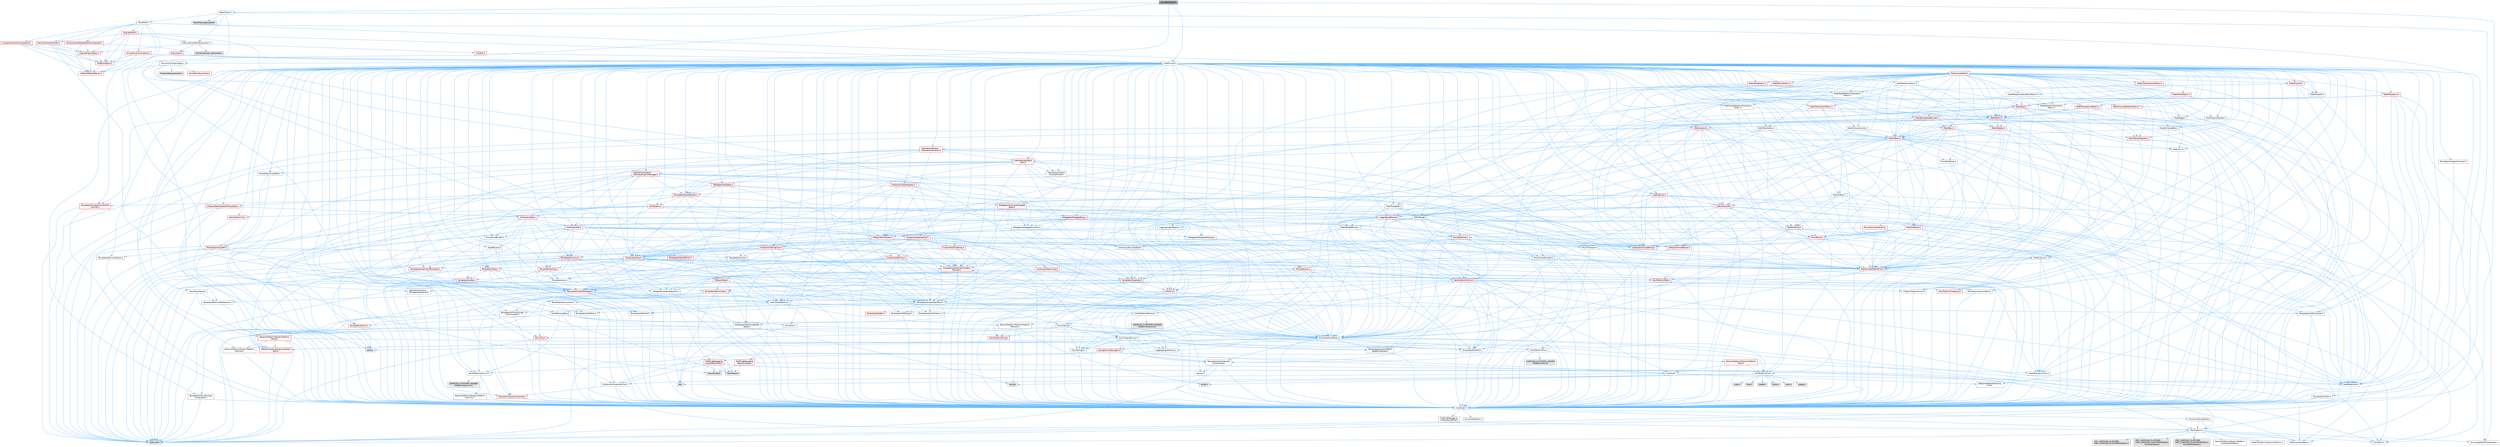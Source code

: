 digraph "AnimNextTrace.h"
{
 // INTERACTIVE_SVG=YES
 // LATEX_PDF_SIZE
  bgcolor="transparent";
  edge [fontname=Helvetica,fontsize=10,labelfontname=Helvetica,labelfontsize=10];
  node [fontname=Helvetica,fontsize=10,shape=box,height=0.2,width=0.4];
  Node1 [id="Node000001",label="AnimNextTrace.h",height=0.2,width=0.4,color="gray40", fillcolor="grey60", style="filled", fontcolor="black",tooltip=" "];
  Node1 -> Node2 [id="edge1_Node000001_Node000002",color="steelblue1",style="solid",tooltip=" "];
  Node2 [id="Node000002",label="CoreTypes.h",height=0.2,width=0.4,color="grey40", fillcolor="white", style="filled",URL="$dc/dec/CoreTypes_8h.html",tooltip=" "];
  Node2 -> Node3 [id="edge2_Node000002_Node000003",color="steelblue1",style="solid",tooltip=" "];
  Node3 [id="Node000003",label="HAL/Platform.h",height=0.2,width=0.4,color="grey40", fillcolor="white", style="filled",URL="$d9/dd0/Platform_8h.html",tooltip=" "];
  Node3 -> Node4 [id="edge3_Node000003_Node000004",color="steelblue1",style="solid",tooltip=" "];
  Node4 [id="Node000004",label="Misc/Build.h",height=0.2,width=0.4,color="grey40", fillcolor="white", style="filled",URL="$d3/dbb/Build_8h.html",tooltip=" "];
  Node3 -> Node5 [id="edge4_Node000003_Node000005",color="steelblue1",style="solid",tooltip=" "];
  Node5 [id="Node000005",label="Misc/LargeWorldCoordinates.h",height=0.2,width=0.4,color="grey40", fillcolor="white", style="filled",URL="$d2/dcb/LargeWorldCoordinates_8h.html",tooltip=" "];
  Node3 -> Node6 [id="edge5_Node000003_Node000006",color="steelblue1",style="solid",tooltip=" "];
  Node6 [id="Node000006",label="type_traits",height=0.2,width=0.4,color="grey60", fillcolor="#E0E0E0", style="filled",tooltip=" "];
  Node3 -> Node7 [id="edge6_Node000003_Node000007",color="steelblue1",style="solid",tooltip=" "];
  Node7 [id="Node000007",label="PreprocessorHelpers.h",height=0.2,width=0.4,color="grey40", fillcolor="white", style="filled",URL="$db/ddb/PreprocessorHelpers_8h.html",tooltip=" "];
  Node3 -> Node8 [id="edge7_Node000003_Node000008",color="steelblue1",style="solid",tooltip=" "];
  Node8 [id="Node000008",label="UBT_COMPILED_PLATFORM\l/UBT_COMPILED_PLATFORMPlatform\lCompilerPreSetup.h",height=0.2,width=0.4,color="grey60", fillcolor="#E0E0E0", style="filled",tooltip=" "];
  Node3 -> Node9 [id="edge8_Node000003_Node000009",color="steelblue1",style="solid",tooltip=" "];
  Node9 [id="Node000009",label="GenericPlatform/GenericPlatform\lCompilerPreSetup.h",height=0.2,width=0.4,color="grey40", fillcolor="white", style="filled",URL="$d9/dc8/GenericPlatformCompilerPreSetup_8h.html",tooltip=" "];
  Node3 -> Node10 [id="edge9_Node000003_Node000010",color="steelblue1",style="solid",tooltip=" "];
  Node10 [id="Node000010",label="GenericPlatform/GenericPlatform.h",height=0.2,width=0.4,color="grey40", fillcolor="white", style="filled",URL="$d6/d84/GenericPlatform_8h.html",tooltip=" "];
  Node3 -> Node11 [id="edge10_Node000003_Node000011",color="steelblue1",style="solid",tooltip=" "];
  Node11 [id="Node000011",label="UBT_COMPILED_PLATFORM\l/UBT_COMPILED_PLATFORMPlatform.h",height=0.2,width=0.4,color="grey60", fillcolor="#E0E0E0", style="filled",tooltip=" "];
  Node3 -> Node12 [id="edge11_Node000003_Node000012",color="steelblue1",style="solid",tooltip=" "];
  Node12 [id="Node000012",label="UBT_COMPILED_PLATFORM\l/UBT_COMPILED_PLATFORMPlatform\lCompilerSetup.h",height=0.2,width=0.4,color="grey60", fillcolor="#E0E0E0", style="filled",tooltip=" "];
  Node2 -> Node13 [id="edge12_Node000002_Node000013",color="steelblue1",style="solid",tooltip=" "];
  Node13 [id="Node000013",label="ProfilingDebugging\l/UMemoryDefines.h",height=0.2,width=0.4,color="grey40", fillcolor="white", style="filled",URL="$d2/da2/UMemoryDefines_8h.html",tooltip=" "];
  Node2 -> Node14 [id="edge13_Node000002_Node000014",color="steelblue1",style="solid",tooltip=" "];
  Node14 [id="Node000014",label="Misc/CoreMiscDefines.h",height=0.2,width=0.4,color="grey40", fillcolor="white", style="filled",URL="$da/d38/CoreMiscDefines_8h.html",tooltip=" "];
  Node14 -> Node3 [id="edge14_Node000014_Node000003",color="steelblue1",style="solid",tooltip=" "];
  Node14 -> Node7 [id="edge15_Node000014_Node000007",color="steelblue1",style="solid",tooltip=" "];
  Node2 -> Node15 [id="edge16_Node000002_Node000015",color="steelblue1",style="solid",tooltip=" "];
  Node15 [id="Node000015",label="Misc/CoreDefines.h",height=0.2,width=0.4,color="grey40", fillcolor="white", style="filled",URL="$d3/dd2/CoreDefines_8h.html",tooltip=" "];
  Node1 -> Node16 [id="edge17_Node000001_Node000016",color="steelblue1",style="solid",tooltip=" "];
  Node16 [id="Node000016",label="ObjectTrace.h",height=0.2,width=0.4,color="grey40", fillcolor="white", style="filled",URL="$d5/d70/ObjectTrace_8h.html",tooltip=" "];
  Node16 -> Node2 [id="edge18_Node000016_Node000002",color="steelblue1",style="solid",tooltip=" "];
  Node16 -> Node17 [id="edge19_Node000016_Node000017",color="steelblue1",style="solid",tooltip=" "];
  Node17 [id="Node000017",label="Trace/Config.h",height=0.2,width=0.4,color="grey60", fillcolor="#E0E0E0", style="filled",tooltip=" "];
  Node16 -> Node18 [id="edge20_Node000016_Node000018",color="steelblue1",style="solid",tooltip=" "];
  Node18 [id="Node000018",label="Subsystems/WorldSubsystem.h",height=0.2,width=0.4,color="grey40", fillcolor="white", style="filled",URL="$d8/dee/WorldSubsystem_8h.html",tooltip=" "];
  Node18 -> Node19 [id="edge21_Node000018_Node000019",color="steelblue1",style="solid",tooltip=" "];
  Node19 [id="Node000019",label="Subsystem.h",height=0.2,width=0.4,color="red", fillcolor="#FFF0F0", style="filled",URL="$d2/d75/Subsystem_8h.html",tooltip=" "];
  Node19 -> Node20 [id="edge22_Node000019_Node000020",color="steelblue1",style="solid",tooltip=" "];
  Node20 [id="Node000020",label="CoreMinimal.h",height=0.2,width=0.4,color="grey40", fillcolor="white", style="filled",URL="$d7/d67/CoreMinimal_8h.html",tooltip=" "];
  Node20 -> Node2 [id="edge23_Node000020_Node000002",color="steelblue1",style="solid",tooltip=" "];
  Node20 -> Node21 [id="edge24_Node000020_Node000021",color="steelblue1",style="solid",tooltip=" "];
  Node21 [id="Node000021",label="CoreFwd.h",height=0.2,width=0.4,color="grey40", fillcolor="white", style="filled",URL="$d1/d1e/CoreFwd_8h.html",tooltip=" "];
  Node21 -> Node2 [id="edge25_Node000021_Node000002",color="steelblue1",style="solid",tooltip=" "];
  Node21 -> Node22 [id="edge26_Node000021_Node000022",color="steelblue1",style="solid",tooltip=" "];
  Node22 [id="Node000022",label="Containers/ContainersFwd.h",height=0.2,width=0.4,color="grey40", fillcolor="white", style="filled",URL="$d4/d0a/ContainersFwd_8h.html",tooltip=" "];
  Node22 -> Node3 [id="edge27_Node000022_Node000003",color="steelblue1",style="solid",tooltip=" "];
  Node22 -> Node2 [id="edge28_Node000022_Node000002",color="steelblue1",style="solid",tooltip=" "];
  Node22 -> Node23 [id="edge29_Node000022_Node000023",color="steelblue1",style="solid",tooltip=" "];
  Node23 [id="Node000023",label="Traits/IsContiguousContainer.h",height=0.2,width=0.4,color="red", fillcolor="#FFF0F0", style="filled",URL="$d5/d3c/IsContiguousContainer_8h.html",tooltip=" "];
  Node23 -> Node2 [id="edge30_Node000023_Node000002",color="steelblue1",style="solid",tooltip=" "];
  Node21 -> Node26 [id="edge31_Node000021_Node000026",color="steelblue1",style="solid",tooltip=" "];
  Node26 [id="Node000026",label="Math/MathFwd.h",height=0.2,width=0.4,color="grey40", fillcolor="white", style="filled",URL="$d2/d10/MathFwd_8h.html",tooltip=" "];
  Node26 -> Node3 [id="edge32_Node000026_Node000003",color="steelblue1",style="solid",tooltip=" "];
  Node21 -> Node27 [id="edge33_Node000021_Node000027",color="steelblue1",style="solid",tooltip=" "];
  Node27 [id="Node000027",label="UObject/UObjectHierarchy\lFwd.h",height=0.2,width=0.4,color="grey40", fillcolor="white", style="filled",URL="$d3/d13/UObjectHierarchyFwd_8h.html",tooltip=" "];
  Node20 -> Node27 [id="edge34_Node000020_Node000027",color="steelblue1",style="solid",tooltip=" "];
  Node20 -> Node22 [id="edge35_Node000020_Node000022",color="steelblue1",style="solid",tooltip=" "];
  Node20 -> Node28 [id="edge36_Node000020_Node000028",color="steelblue1",style="solid",tooltip=" "];
  Node28 [id="Node000028",label="Misc/VarArgs.h",height=0.2,width=0.4,color="grey40", fillcolor="white", style="filled",URL="$d5/d6f/VarArgs_8h.html",tooltip=" "];
  Node28 -> Node2 [id="edge37_Node000028_Node000002",color="steelblue1",style="solid",tooltip=" "];
  Node20 -> Node29 [id="edge38_Node000020_Node000029",color="steelblue1",style="solid",tooltip=" "];
  Node29 [id="Node000029",label="Logging/LogVerbosity.h",height=0.2,width=0.4,color="grey40", fillcolor="white", style="filled",URL="$d2/d8f/LogVerbosity_8h.html",tooltip=" "];
  Node29 -> Node2 [id="edge39_Node000029_Node000002",color="steelblue1",style="solid",tooltip=" "];
  Node20 -> Node30 [id="edge40_Node000020_Node000030",color="steelblue1",style="solid",tooltip=" "];
  Node30 [id="Node000030",label="Misc/OutputDevice.h",height=0.2,width=0.4,color="grey40", fillcolor="white", style="filled",URL="$d7/d32/OutputDevice_8h.html",tooltip=" "];
  Node30 -> Node21 [id="edge41_Node000030_Node000021",color="steelblue1",style="solid",tooltip=" "];
  Node30 -> Node2 [id="edge42_Node000030_Node000002",color="steelblue1",style="solid",tooltip=" "];
  Node30 -> Node29 [id="edge43_Node000030_Node000029",color="steelblue1",style="solid",tooltip=" "];
  Node30 -> Node28 [id="edge44_Node000030_Node000028",color="steelblue1",style="solid",tooltip=" "];
  Node30 -> Node31 [id="edge45_Node000030_Node000031",color="steelblue1",style="solid",tooltip=" "];
  Node31 [id="Node000031",label="Templates/IsArrayOrRefOf\lTypeByPredicate.h",height=0.2,width=0.4,color="grey40", fillcolor="white", style="filled",URL="$d6/da1/IsArrayOrRefOfTypeByPredicate_8h.html",tooltip=" "];
  Node31 -> Node2 [id="edge46_Node000031_Node000002",color="steelblue1",style="solid",tooltip=" "];
  Node30 -> Node32 [id="edge47_Node000030_Node000032",color="steelblue1",style="solid",tooltip=" "];
  Node32 [id="Node000032",label="Templates/IsValidVariadic\lFunctionArg.h",height=0.2,width=0.4,color="grey40", fillcolor="white", style="filled",URL="$d0/dc8/IsValidVariadicFunctionArg_8h.html",tooltip=" "];
  Node32 -> Node2 [id="edge48_Node000032_Node000002",color="steelblue1",style="solid",tooltip=" "];
  Node32 -> Node33 [id="edge49_Node000032_Node000033",color="steelblue1",style="solid",tooltip=" "];
  Node33 [id="Node000033",label="IsEnum.h",height=0.2,width=0.4,color="grey40", fillcolor="white", style="filled",URL="$d4/de5/IsEnum_8h.html",tooltip=" "];
  Node32 -> Node6 [id="edge50_Node000032_Node000006",color="steelblue1",style="solid",tooltip=" "];
  Node30 -> Node34 [id="edge51_Node000030_Node000034",color="steelblue1",style="solid",tooltip=" "];
  Node34 [id="Node000034",label="Traits/IsCharEncodingCompatible\lWith.h",height=0.2,width=0.4,color="red", fillcolor="#FFF0F0", style="filled",URL="$df/dd1/IsCharEncodingCompatibleWith_8h.html",tooltip=" "];
  Node34 -> Node6 [id="edge52_Node000034_Node000006",color="steelblue1",style="solid",tooltip=" "];
  Node20 -> Node36 [id="edge53_Node000020_Node000036",color="steelblue1",style="solid",tooltip=" "];
  Node36 [id="Node000036",label="HAL/PlatformCrt.h",height=0.2,width=0.4,color="grey40", fillcolor="white", style="filled",URL="$d8/d75/PlatformCrt_8h.html",tooltip=" "];
  Node36 -> Node37 [id="edge54_Node000036_Node000037",color="steelblue1",style="solid",tooltip=" "];
  Node37 [id="Node000037",label="new",height=0.2,width=0.4,color="grey60", fillcolor="#E0E0E0", style="filled",tooltip=" "];
  Node36 -> Node38 [id="edge55_Node000036_Node000038",color="steelblue1",style="solid",tooltip=" "];
  Node38 [id="Node000038",label="wchar.h",height=0.2,width=0.4,color="grey60", fillcolor="#E0E0E0", style="filled",tooltip=" "];
  Node36 -> Node39 [id="edge56_Node000036_Node000039",color="steelblue1",style="solid",tooltip=" "];
  Node39 [id="Node000039",label="stddef.h",height=0.2,width=0.4,color="grey60", fillcolor="#E0E0E0", style="filled",tooltip=" "];
  Node36 -> Node40 [id="edge57_Node000036_Node000040",color="steelblue1",style="solid",tooltip=" "];
  Node40 [id="Node000040",label="stdlib.h",height=0.2,width=0.4,color="grey60", fillcolor="#E0E0E0", style="filled",tooltip=" "];
  Node36 -> Node41 [id="edge58_Node000036_Node000041",color="steelblue1",style="solid",tooltip=" "];
  Node41 [id="Node000041",label="stdio.h",height=0.2,width=0.4,color="grey60", fillcolor="#E0E0E0", style="filled",tooltip=" "];
  Node36 -> Node42 [id="edge59_Node000036_Node000042",color="steelblue1",style="solid",tooltip=" "];
  Node42 [id="Node000042",label="stdarg.h",height=0.2,width=0.4,color="grey60", fillcolor="#E0E0E0", style="filled",tooltip=" "];
  Node36 -> Node43 [id="edge60_Node000036_Node000043",color="steelblue1",style="solid",tooltip=" "];
  Node43 [id="Node000043",label="math.h",height=0.2,width=0.4,color="grey60", fillcolor="#E0E0E0", style="filled",tooltip=" "];
  Node36 -> Node44 [id="edge61_Node000036_Node000044",color="steelblue1",style="solid",tooltip=" "];
  Node44 [id="Node000044",label="float.h",height=0.2,width=0.4,color="grey60", fillcolor="#E0E0E0", style="filled",tooltip=" "];
  Node36 -> Node45 [id="edge62_Node000036_Node000045",color="steelblue1",style="solid",tooltip=" "];
  Node45 [id="Node000045",label="string.h",height=0.2,width=0.4,color="grey60", fillcolor="#E0E0E0", style="filled",tooltip=" "];
  Node20 -> Node46 [id="edge63_Node000020_Node000046",color="steelblue1",style="solid",tooltip=" "];
  Node46 [id="Node000046",label="HAL/PlatformMisc.h",height=0.2,width=0.4,color="grey40", fillcolor="white", style="filled",URL="$d0/df5/PlatformMisc_8h.html",tooltip=" "];
  Node46 -> Node2 [id="edge64_Node000046_Node000002",color="steelblue1",style="solid",tooltip=" "];
  Node46 -> Node47 [id="edge65_Node000046_Node000047",color="steelblue1",style="solid",tooltip=" "];
  Node47 [id="Node000047",label="GenericPlatform/GenericPlatform\lMisc.h",height=0.2,width=0.4,color="red", fillcolor="#FFF0F0", style="filled",URL="$db/d9a/GenericPlatformMisc_8h.html",tooltip=" "];
  Node47 -> Node21 [id="edge66_Node000047_Node000021",color="steelblue1",style="solid",tooltip=" "];
  Node47 -> Node2 [id="edge67_Node000047_Node000002",color="steelblue1",style="solid",tooltip=" "];
  Node47 -> Node36 [id="edge68_Node000047_Node000036",color="steelblue1",style="solid",tooltip=" "];
  Node47 -> Node51 [id="edge69_Node000047_Node000051",color="steelblue1",style="solid",tooltip=" "];
  Node51 [id="Node000051",label="Math/NumericLimits.h",height=0.2,width=0.4,color="grey40", fillcolor="white", style="filled",URL="$df/d1b/NumericLimits_8h.html",tooltip=" "];
  Node51 -> Node2 [id="edge70_Node000051_Node000002",color="steelblue1",style="solid",tooltip=" "];
  Node46 -> Node56 [id="edge71_Node000046_Node000056",color="steelblue1",style="solid",tooltip=" "];
  Node56 [id="Node000056",label="COMPILED_PLATFORM_HEADER\l(PlatformMisc.h)",height=0.2,width=0.4,color="grey60", fillcolor="#E0E0E0", style="filled",tooltip=" "];
  Node46 -> Node57 [id="edge72_Node000046_Node000057",color="steelblue1",style="solid",tooltip=" "];
  Node57 [id="Node000057",label="ProfilingDebugging\l/CpuProfilerTrace.h",height=0.2,width=0.4,color="red", fillcolor="#FFF0F0", style="filled",URL="$da/dcb/CpuProfilerTrace_8h.html",tooltip=" "];
  Node57 -> Node2 [id="edge73_Node000057_Node000002",color="steelblue1",style="solid",tooltip=" "];
  Node57 -> Node22 [id="edge74_Node000057_Node000022",color="steelblue1",style="solid",tooltip=" "];
  Node57 -> Node58 [id="edge75_Node000057_Node000058",color="steelblue1",style="solid",tooltip=" "];
  Node58 [id="Node000058",label="HAL/PlatformAtomics.h",height=0.2,width=0.4,color="grey40", fillcolor="white", style="filled",URL="$d3/d36/PlatformAtomics_8h.html",tooltip=" "];
  Node58 -> Node2 [id="edge76_Node000058_Node000002",color="steelblue1",style="solid",tooltip=" "];
  Node58 -> Node59 [id="edge77_Node000058_Node000059",color="steelblue1",style="solid",tooltip=" "];
  Node59 [id="Node000059",label="GenericPlatform/GenericPlatform\lAtomics.h",height=0.2,width=0.4,color="grey40", fillcolor="white", style="filled",URL="$da/d72/GenericPlatformAtomics_8h.html",tooltip=" "];
  Node59 -> Node2 [id="edge78_Node000059_Node000002",color="steelblue1",style="solid",tooltip=" "];
  Node58 -> Node60 [id="edge79_Node000058_Node000060",color="steelblue1",style="solid",tooltip=" "];
  Node60 [id="Node000060",label="COMPILED_PLATFORM_HEADER\l(PlatformAtomics.h)",height=0.2,width=0.4,color="grey60", fillcolor="#E0E0E0", style="filled",tooltip=" "];
  Node57 -> Node7 [id="edge80_Node000057_Node000007",color="steelblue1",style="solid",tooltip=" "];
  Node57 -> Node4 [id="edge81_Node000057_Node000004",color="steelblue1",style="solid",tooltip=" "];
  Node57 -> Node17 [id="edge82_Node000057_Node000017",color="steelblue1",style="solid",tooltip=" "];
  Node57 -> Node63 [id="edge83_Node000057_Node000063",color="steelblue1",style="solid",tooltip=" "];
  Node63 [id="Node000063",label="Trace/Trace.h",height=0.2,width=0.4,color="grey60", fillcolor="#E0E0E0", style="filled",tooltip=" "];
  Node20 -> Node64 [id="edge84_Node000020_Node000064",color="steelblue1",style="solid",tooltip=" "];
  Node64 [id="Node000064",label="Misc/AssertionMacros.h",height=0.2,width=0.4,color="grey40", fillcolor="white", style="filled",URL="$d0/dfa/AssertionMacros_8h.html",tooltip=" "];
  Node64 -> Node2 [id="edge85_Node000064_Node000002",color="steelblue1",style="solid",tooltip=" "];
  Node64 -> Node3 [id="edge86_Node000064_Node000003",color="steelblue1",style="solid",tooltip=" "];
  Node64 -> Node46 [id="edge87_Node000064_Node000046",color="steelblue1",style="solid",tooltip=" "];
  Node64 -> Node7 [id="edge88_Node000064_Node000007",color="steelblue1",style="solid",tooltip=" "];
  Node64 -> Node65 [id="edge89_Node000064_Node000065",color="steelblue1",style="solid",tooltip=" "];
  Node65 [id="Node000065",label="Templates/EnableIf.h",height=0.2,width=0.4,color="grey40", fillcolor="white", style="filled",URL="$d7/d60/EnableIf_8h.html",tooltip=" "];
  Node65 -> Node2 [id="edge90_Node000065_Node000002",color="steelblue1",style="solid",tooltip=" "];
  Node64 -> Node31 [id="edge91_Node000064_Node000031",color="steelblue1",style="solid",tooltip=" "];
  Node64 -> Node32 [id="edge92_Node000064_Node000032",color="steelblue1",style="solid",tooltip=" "];
  Node64 -> Node34 [id="edge93_Node000064_Node000034",color="steelblue1",style="solid",tooltip=" "];
  Node64 -> Node28 [id="edge94_Node000064_Node000028",color="steelblue1",style="solid",tooltip=" "];
  Node64 -> Node66 [id="edge95_Node000064_Node000066",color="steelblue1",style="solid",tooltip=" "];
  Node66 [id="Node000066",label="String/FormatStringSan.h",height=0.2,width=0.4,color="red", fillcolor="#FFF0F0", style="filled",URL="$d3/d8b/FormatStringSan_8h.html",tooltip=" "];
  Node66 -> Node6 [id="edge96_Node000066_Node000006",color="steelblue1",style="solid",tooltip=" "];
  Node66 -> Node2 [id="edge97_Node000066_Node000002",color="steelblue1",style="solid",tooltip=" "];
  Node66 -> Node32 [id="edge98_Node000066_Node000032",color="steelblue1",style="solid",tooltip=" "];
  Node66 -> Node22 [id="edge99_Node000066_Node000022",color="steelblue1",style="solid",tooltip=" "];
  Node64 -> Node72 [id="edge100_Node000064_Node000072",color="steelblue1",style="solid",tooltip=" "];
  Node72 [id="Node000072",label="atomic",height=0.2,width=0.4,color="grey60", fillcolor="#E0E0E0", style="filled",tooltip=" "];
  Node20 -> Node73 [id="edge101_Node000020_Node000073",color="steelblue1",style="solid",tooltip=" "];
  Node73 [id="Node000073",label="Templates/IsPointer.h",height=0.2,width=0.4,color="grey40", fillcolor="white", style="filled",URL="$d7/d05/IsPointer_8h.html",tooltip=" "];
  Node73 -> Node2 [id="edge102_Node000073_Node000002",color="steelblue1",style="solid",tooltip=" "];
  Node20 -> Node74 [id="edge103_Node000020_Node000074",color="steelblue1",style="solid",tooltip=" "];
  Node74 [id="Node000074",label="HAL/PlatformMemory.h",height=0.2,width=0.4,color="grey40", fillcolor="white", style="filled",URL="$de/d68/PlatformMemory_8h.html",tooltip=" "];
  Node74 -> Node2 [id="edge104_Node000074_Node000002",color="steelblue1",style="solid",tooltip=" "];
  Node74 -> Node75 [id="edge105_Node000074_Node000075",color="steelblue1",style="solid",tooltip=" "];
  Node75 [id="Node000075",label="GenericPlatform/GenericPlatform\lMemory.h",height=0.2,width=0.4,color="grey40", fillcolor="white", style="filled",URL="$dd/d22/GenericPlatformMemory_8h.html",tooltip=" "];
  Node75 -> Node21 [id="edge106_Node000075_Node000021",color="steelblue1",style="solid",tooltip=" "];
  Node75 -> Node2 [id="edge107_Node000075_Node000002",color="steelblue1",style="solid",tooltip=" "];
  Node75 -> Node76 [id="edge108_Node000075_Node000076",color="steelblue1",style="solid",tooltip=" "];
  Node76 [id="Node000076",label="HAL/PlatformString.h",height=0.2,width=0.4,color="red", fillcolor="#FFF0F0", style="filled",URL="$db/db5/PlatformString_8h.html",tooltip=" "];
  Node76 -> Node2 [id="edge109_Node000076_Node000002",color="steelblue1",style="solid",tooltip=" "];
  Node75 -> Node45 [id="edge110_Node000075_Node000045",color="steelblue1",style="solid",tooltip=" "];
  Node75 -> Node38 [id="edge111_Node000075_Node000038",color="steelblue1",style="solid",tooltip=" "];
  Node74 -> Node78 [id="edge112_Node000074_Node000078",color="steelblue1",style="solid",tooltip=" "];
  Node78 [id="Node000078",label="COMPILED_PLATFORM_HEADER\l(PlatformMemory.h)",height=0.2,width=0.4,color="grey60", fillcolor="#E0E0E0", style="filled",tooltip=" "];
  Node20 -> Node58 [id="edge113_Node000020_Node000058",color="steelblue1",style="solid",tooltip=" "];
  Node20 -> Node79 [id="edge114_Node000020_Node000079",color="steelblue1",style="solid",tooltip=" "];
  Node79 [id="Node000079",label="Misc/Exec.h",height=0.2,width=0.4,color="grey40", fillcolor="white", style="filled",URL="$de/ddb/Exec_8h.html",tooltip=" "];
  Node79 -> Node2 [id="edge115_Node000079_Node000002",color="steelblue1",style="solid",tooltip=" "];
  Node79 -> Node64 [id="edge116_Node000079_Node000064",color="steelblue1",style="solid",tooltip=" "];
  Node20 -> Node80 [id="edge117_Node000020_Node000080",color="steelblue1",style="solid",tooltip=" "];
  Node80 [id="Node000080",label="HAL/MemoryBase.h",height=0.2,width=0.4,color="grey40", fillcolor="white", style="filled",URL="$d6/d9f/MemoryBase_8h.html",tooltip=" "];
  Node80 -> Node2 [id="edge118_Node000080_Node000002",color="steelblue1",style="solid",tooltip=" "];
  Node80 -> Node58 [id="edge119_Node000080_Node000058",color="steelblue1",style="solid",tooltip=" "];
  Node80 -> Node36 [id="edge120_Node000080_Node000036",color="steelblue1",style="solid",tooltip=" "];
  Node80 -> Node79 [id="edge121_Node000080_Node000079",color="steelblue1",style="solid",tooltip=" "];
  Node80 -> Node30 [id="edge122_Node000080_Node000030",color="steelblue1",style="solid",tooltip=" "];
  Node80 -> Node81 [id="edge123_Node000080_Node000081",color="steelblue1",style="solid",tooltip=" "];
  Node81 [id="Node000081",label="Templates/Atomic.h",height=0.2,width=0.4,color="red", fillcolor="#FFF0F0", style="filled",URL="$d3/d91/Atomic_8h.html",tooltip=" "];
  Node81 -> Node72 [id="edge124_Node000081_Node000072",color="steelblue1",style="solid",tooltip=" "];
  Node20 -> Node90 [id="edge125_Node000020_Node000090",color="steelblue1",style="solid",tooltip=" "];
  Node90 [id="Node000090",label="HAL/UnrealMemory.h",height=0.2,width=0.4,color="grey40", fillcolor="white", style="filled",URL="$d9/d96/UnrealMemory_8h.html",tooltip=" "];
  Node90 -> Node2 [id="edge126_Node000090_Node000002",color="steelblue1",style="solid",tooltip=" "];
  Node90 -> Node75 [id="edge127_Node000090_Node000075",color="steelblue1",style="solid",tooltip=" "];
  Node90 -> Node80 [id="edge128_Node000090_Node000080",color="steelblue1",style="solid",tooltip=" "];
  Node90 -> Node74 [id="edge129_Node000090_Node000074",color="steelblue1",style="solid",tooltip=" "];
  Node90 -> Node91 [id="edge130_Node000090_Node000091",color="steelblue1",style="solid",tooltip=" "];
  Node91 [id="Node000091",label="ProfilingDebugging\l/MemoryTrace.h",height=0.2,width=0.4,color="red", fillcolor="#FFF0F0", style="filled",URL="$da/dd7/MemoryTrace_8h.html",tooltip=" "];
  Node91 -> Node3 [id="edge131_Node000091_Node000003",color="steelblue1",style="solid",tooltip=" "];
  Node91 -> Node17 [id="edge132_Node000091_Node000017",color="steelblue1",style="solid",tooltip=" "];
  Node91 -> Node63 [id="edge133_Node000091_Node000063",color="steelblue1",style="solid",tooltip=" "];
  Node90 -> Node73 [id="edge134_Node000090_Node000073",color="steelblue1",style="solid",tooltip=" "];
  Node20 -> Node92 [id="edge135_Node000020_Node000092",color="steelblue1",style="solid",tooltip=" "];
  Node92 [id="Node000092",label="Templates/IsArithmetic.h",height=0.2,width=0.4,color="grey40", fillcolor="white", style="filled",URL="$d2/d5d/IsArithmetic_8h.html",tooltip=" "];
  Node92 -> Node2 [id="edge136_Node000092_Node000002",color="steelblue1",style="solid",tooltip=" "];
  Node20 -> Node86 [id="edge137_Node000020_Node000086",color="steelblue1",style="solid",tooltip=" "];
  Node86 [id="Node000086",label="Templates/AndOrNot.h",height=0.2,width=0.4,color="grey40", fillcolor="white", style="filled",URL="$db/d0a/AndOrNot_8h.html",tooltip=" "];
  Node86 -> Node2 [id="edge138_Node000086_Node000002",color="steelblue1",style="solid",tooltip=" "];
  Node20 -> Node93 [id="edge139_Node000020_Node000093",color="steelblue1",style="solid",tooltip=" "];
  Node93 [id="Node000093",label="Templates/IsPODType.h",height=0.2,width=0.4,color="grey40", fillcolor="white", style="filled",URL="$d7/db1/IsPODType_8h.html",tooltip=" "];
  Node93 -> Node2 [id="edge140_Node000093_Node000002",color="steelblue1",style="solid",tooltip=" "];
  Node20 -> Node94 [id="edge141_Node000020_Node000094",color="steelblue1",style="solid",tooltip=" "];
  Node94 [id="Node000094",label="Templates/IsUECoreType.h",height=0.2,width=0.4,color="grey40", fillcolor="white", style="filled",URL="$d1/db8/IsUECoreType_8h.html",tooltip=" "];
  Node94 -> Node2 [id="edge142_Node000094_Node000002",color="steelblue1",style="solid",tooltip=" "];
  Node94 -> Node6 [id="edge143_Node000094_Node000006",color="steelblue1",style="solid",tooltip=" "];
  Node20 -> Node87 [id="edge144_Node000020_Node000087",color="steelblue1",style="solid",tooltip=" "];
  Node87 [id="Node000087",label="Templates/IsTriviallyCopy\lConstructible.h",height=0.2,width=0.4,color="grey40", fillcolor="white", style="filled",URL="$d3/d78/IsTriviallyCopyConstructible_8h.html",tooltip=" "];
  Node87 -> Node2 [id="edge145_Node000087_Node000002",color="steelblue1",style="solid",tooltip=" "];
  Node87 -> Node6 [id="edge146_Node000087_Node000006",color="steelblue1",style="solid",tooltip=" "];
  Node20 -> Node95 [id="edge147_Node000020_Node000095",color="steelblue1",style="solid",tooltip=" "];
  Node95 [id="Node000095",label="Templates/UnrealTypeTraits.h",height=0.2,width=0.4,color="grey40", fillcolor="white", style="filled",URL="$d2/d2d/UnrealTypeTraits_8h.html",tooltip=" "];
  Node95 -> Node2 [id="edge148_Node000095_Node000002",color="steelblue1",style="solid",tooltip=" "];
  Node95 -> Node73 [id="edge149_Node000095_Node000073",color="steelblue1",style="solid",tooltip=" "];
  Node95 -> Node64 [id="edge150_Node000095_Node000064",color="steelblue1",style="solid",tooltip=" "];
  Node95 -> Node86 [id="edge151_Node000095_Node000086",color="steelblue1",style="solid",tooltip=" "];
  Node95 -> Node65 [id="edge152_Node000095_Node000065",color="steelblue1",style="solid",tooltip=" "];
  Node95 -> Node92 [id="edge153_Node000095_Node000092",color="steelblue1",style="solid",tooltip=" "];
  Node95 -> Node33 [id="edge154_Node000095_Node000033",color="steelblue1",style="solid",tooltip=" "];
  Node95 -> Node96 [id="edge155_Node000095_Node000096",color="steelblue1",style="solid",tooltip=" "];
  Node96 [id="Node000096",label="Templates/Models.h",height=0.2,width=0.4,color="red", fillcolor="#FFF0F0", style="filled",URL="$d3/d0c/Models_8h.html",tooltip=" "];
  Node95 -> Node93 [id="edge156_Node000095_Node000093",color="steelblue1",style="solid",tooltip=" "];
  Node95 -> Node94 [id="edge157_Node000095_Node000094",color="steelblue1",style="solid",tooltip=" "];
  Node95 -> Node87 [id="edge158_Node000095_Node000087",color="steelblue1",style="solid",tooltip=" "];
  Node20 -> Node65 [id="edge159_Node000020_Node000065",color="steelblue1",style="solid",tooltip=" "];
  Node20 -> Node97 [id="edge160_Node000020_Node000097",color="steelblue1",style="solid",tooltip=" "];
  Node97 [id="Node000097",label="Templates/RemoveReference.h",height=0.2,width=0.4,color="grey40", fillcolor="white", style="filled",URL="$da/dbe/RemoveReference_8h.html",tooltip=" "];
  Node97 -> Node2 [id="edge161_Node000097_Node000002",color="steelblue1",style="solid",tooltip=" "];
  Node20 -> Node98 [id="edge162_Node000020_Node000098",color="steelblue1",style="solid",tooltip=" "];
  Node98 [id="Node000098",label="Templates/IntegralConstant.h",height=0.2,width=0.4,color="grey40", fillcolor="white", style="filled",URL="$db/d1b/IntegralConstant_8h.html",tooltip=" "];
  Node98 -> Node2 [id="edge163_Node000098_Node000002",color="steelblue1",style="solid",tooltip=" "];
  Node20 -> Node99 [id="edge164_Node000020_Node000099",color="steelblue1",style="solid",tooltip=" "];
  Node99 [id="Node000099",label="Templates/IsClass.h",height=0.2,width=0.4,color="grey40", fillcolor="white", style="filled",URL="$db/dcb/IsClass_8h.html",tooltip=" "];
  Node99 -> Node2 [id="edge165_Node000099_Node000002",color="steelblue1",style="solid",tooltip=" "];
  Node20 -> Node100 [id="edge166_Node000020_Node000100",color="steelblue1",style="solid",tooltip=" "];
  Node100 [id="Node000100",label="Templates/TypeCompatible\lBytes.h",height=0.2,width=0.4,color="grey40", fillcolor="white", style="filled",URL="$df/d0a/TypeCompatibleBytes_8h.html",tooltip=" "];
  Node100 -> Node2 [id="edge167_Node000100_Node000002",color="steelblue1",style="solid",tooltip=" "];
  Node100 -> Node45 [id="edge168_Node000100_Node000045",color="steelblue1",style="solid",tooltip=" "];
  Node100 -> Node37 [id="edge169_Node000100_Node000037",color="steelblue1",style="solid",tooltip=" "];
  Node100 -> Node6 [id="edge170_Node000100_Node000006",color="steelblue1",style="solid",tooltip=" "];
  Node20 -> Node23 [id="edge171_Node000020_Node000023",color="steelblue1",style="solid",tooltip=" "];
  Node20 -> Node101 [id="edge172_Node000020_Node000101",color="steelblue1",style="solid",tooltip=" "];
  Node101 [id="Node000101",label="Templates/UnrealTemplate.h",height=0.2,width=0.4,color="red", fillcolor="#FFF0F0", style="filled",URL="$d4/d24/UnrealTemplate_8h.html",tooltip=" "];
  Node101 -> Node2 [id="edge173_Node000101_Node000002",color="steelblue1",style="solid",tooltip=" "];
  Node101 -> Node73 [id="edge174_Node000101_Node000073",color="steelblue1",style="solid",tooltip=" "];
  Node101 -> Node90 [id="edge175_Node000101_Node000090",color="steelblue1",style="solid",tooltip=" "];
  Node101 -> Node95 [id="edge176_Node000101_Node000095",color="steelblue1",style="solid",tooltip=" "];
  Node101 -> Node97 [id="edge177_Node000101_Node000097",color="steelblue1",style="solid",tooltip=" "];
  Node101 -> Node100 [id="edge178_Node000101_Node000100",color="steelblue1",style="solid",tooltip=" "];
  Node101 -> Node23 [id="edge179_Node000101_Node000023",color="steelblue1",style="solid",tooltip=" "];
  Node101 -> Node6 [id="edge180_Node000101_Node000006",color="steelblue1",style="solid",tooltip=" "];
  Node20 -> Node51 [id="edge181_Node000020_Node000051",color="steelblue1",style="solid",tooltip=" "];
  Node20 -> Node105 [id="edge182_Node000020_Node000105",color="steelblue1",style="solid",tooltip=" "];
  Node105 [id="Node000105",label="HAL/PlatformMath.h",height=0.2,width=0.4,color="red", fillcolor="#FFF0F0", style="filled",URL="$dc/d53/PlatformMath_8h.html",tooltip=" "];
  Node105 -> Node2 [id="edge183_Node000105_Node000002",color="steelblue1",style="solid",tooltip=" "];
  Node20 -> Node88 [id="edge184_Node000020_Node000088",color="steelblue1",style="solid",tooltip=" "];
  Node88 [id="Node000088",label="Templates/IsTriviallyCopy\lAssignable.h",height=0.2,width=0.4,color="grey40", fillcolor="white", style="filled",URL="$d2/df2/IsTriviallyCopyAssignable_8h.html",tooltip=" "];
  Node88 -> Node2 [id="edge185_Node000088_Node000002",color="steelblue1",style="solid",tooltip=" "];
  Node88 -> Node6 [id="edge186_Node000088_Node000006",color="steelblue1",style="solid",tooltip=" "];
  Node20 -> Node113 [id="edge187_Node000020_Node000113",color="steelblue1",style="solid",tooltip=" "];
  Node113 [id="Node000113",label="Templates/MemoryOps.h",height=0.2,width=0.4,color="red", fillcolor="#FFF0F0", style="filled",URL="$db/dea/MemoryOps_8h.html",tooltip=" "];
  Node113 -> Node2 [id="edge188_Node000113_Node000002",color="steelblue1",style="solid",tooltip=" "];
  Node113 -> Node90 [id="edge189_Node000113_Node000090",color="steelblue1",style="solid",tooltip=" "];
  Node113 -> Node88 [id="edge190_Node000113_Node000088",color="steelblue1",style="solid",tooltip=" "];
  Node113 -> Node87 [id="edge191_Node000113_Node000087",color="steelblue1",style="solid",tooltip=" "];
  Node113 -> Node95 [id="edge192_Node000113_Node000095",color="steelblue1",style="solid",tooltip=" "];
  Node113 -> Node37 [id="edge193_Node000113_Node000037",color="steelblue1",style="solid",tooltip=" "];
  Node113 -> Node6 [id="edge194_Node000113_Node000006",color="steelblue1",style="solid",tooltip=" "];
  Node20 -> Node114 [id="edge195_Node000020_Node000114",color="steelblue1",style="solid",tooltip=" "];
  Node114 [id="Node000114",label="Containers/ContainerAllocation\lPolicies.h",height=0.2,width=0.4,color="red", fillcolor="#FFF0F0", style="filled",URL="$d7/dff/ContainerAllocationPolicies_8h.html",tooltip=" "];
  Node114 -> Node2 [id="edge196_Node000114_Node000002",color="steelblue1",style="solid",tooltip=" "];
  Node114 -> Node114 [id="edge197_Node000114_Node000114",color="steelblue1",style="solid",tooltip=" "];
  Node114 -> Node105 [id="edge198_Node000114_Node000105",color="steelblue1",style="solid",tooltip=" "];
  Node114 -> Node90 [id="edge199_Node000114_Node000090",color="steelblue1",style="solid",tooltip=" "];
  Node114 -> Node51 [id="edge200_Node000114_Node000051",color="steelblue1",style="solid",tooltip=" "];
  Node114 -> Node64 [id="edge201_Node000114_Node000064",color="steelblue1",style="solid",tooltip=" "];
  Node114 -> Node113 [id="edge202_Node000114_Node000113",color="steelblue1",style="solid",tooltip=" "];
  Node114 -> Node100 [id="edge203_Node000114_Node000100",color="steelblue1",style="solid",tooltip=" "];
  Node114 -> Node6 [id="edge204_Node000114_Node000006",color="steelblue1",style="solid",tooltip=" "];
  Node20 -> Node117 [id="edge205_Node000020_Node000117",color="steelblue1",style="solid",tooltip=" "];
  Node117 [id="Node000117",label="Templates/IsEnumClass.h",height=0.2,width=0.4,color="grey40", fillcolor="white", style="filled",URL="$d7/d15/IsEnumClass_8h.html",tooltip=" "];
  Node117 -> Node2 [id="edge206_Node000117_Node000002",color="steelblue1",style="solid",tooltip=" "];
  Node117 -> Node86 [id="edge207_Node000117_Node000086",color="steelblue1",style="solid",tooltip=" "];
  Node20 -> Node118 [id="edge208_Node000020_Node000118",color="steelblue1",style="solid",tooltip=" "];
  Node118 [id="Node000118",label="HAL/PlatformProperties.h",height=0.2,width=0.4,color="red", fillcolor="#FFF0F0", style="filled",URL="$d9/db0/PlatformProperties_8h.html",tooltip=" "];
  Node118 -> Node2 [id="edge209_Node000118_Node000002",color="steelblue1",style="solid",tooltip=" "];
  Node20 -> Node121 [id="edge210_Node000020_Node000121",color="steelblue1",style="solid",tooltip=" "];
  Node121 [id="Node000121",label="Misc/EngineVersionBase.h",height=0.2,width=0.4,color="grey40", fillcolor="white", style="filled",URL="$d5/d2b/EngineVersionBase_8h.html",tooltip=" "];
  Node121 -> Node2 [id="edge211_Node000121_Node000002",color="steelblue1",style="solid",tooltip=" "];
  Node20 -> Node122 [id="edge212_Node000020_Node000122",color="steelblue1",style="solid",tooltip=" "];
  Node122 [id="Node000122",label="Internationalization\l/TextNamespaceFwd.h",height=0.2,width=0.4,color="grey40", fillcolor="white", style="filled",URL="$d8/d97/TextNamespaceFwd_8h.html",tooltip=" "];
  Node122 -> Node2 [id="edge213_Node000122_Node000002",color="steelblue1",style="solid",tooltip=" "];
  Node20 -> Node123 [id="edge214_Node000020_Node000123",color="steelblue1",style="solid",tooltip=" "];
  Node123 [id="Node000123",label="Serialization/Archive.h",height=0.2,width=0.4,color="red", fillcolor="#FFF0F0", style="filled",URL="$d7/d3b/Archive_8h.html",tooltip=" "];
  Node123 -> Node21 [id="edge215_Node000123_Node000021",color="steelblue1",style="solid",tooltip=" "];
  Node123 -> Node2 [id="edge216_Node000123_Node000002",color="steelblue1",style="solid",tooltip=" "];
  Node123 -> Node118 [id="edge217_Node000123_Node000118",color="steelblue1",style="solid",tooltip=" "];
  Node123 -> Node122 [id="edge218_Node000123_Node000122",color="steelblue1",style="solid",tooltip=" "];
  Node123 -> Node26 [id="edge219_Node000123_Node000026",color="steelblue1",style="solid",tooltip=" "];
  Node123 -> Node64 [id="edge220_Node000123_Node000064",color="steelblue1",style="solid",tooltip=" "];
  Node123 -> Node4 [id="edge221_Node000123_Node000004",color="steelblue1",style="solid",tooltip=" "];
  Node123 -> Node121 [id="edge222_Node000123_Node000121",color="steelblue1",style="solid",tooltip=" "];
  Node123 -> Node28 [id="edge223_Node000123_Node000028",color="steelblue1",style="solid",tooltip=" "];
  Node123 -> Node65 [id="edge224_Node000123_Node000065",color="steelblue1",style="solid",tooltip=" "];
  Node123 -> Node31 [id="edge225_Node000123_Node000031",color="steelblue1",style="solid",tooltip=" "];
  Node123 -> Node117 [id="edge226_Node000123_Node000117",color="steelblue1",style="solid",tooltip=" "];
  Node123 -> Node32 [id="edge227_Node000123_Node000032",color="steelblue1",style="solid",tooltip=" "];
  Node123 -> Node101 [id="edge228_Node000123_Node000101",color="steelblue1",style="solid",tooltip=" "];
  Node123 -> Node34 [id="edge229_Node000123_Node000034",color="steelblue1",style="solid",tooltip=" "];
  Node123 -> Node126 [id="edge230_Node000123_Node000126",color="steelblue1",style="solid",tooltip=" "];
  Node126 [id="Node000126",label="UObject/ObjectVersion.h",height=0.2,width=0.4,color="grey40", fillcolor="white", style="filled",URL="$da/d63/ObjectVersion_8h.html",tooltip=" "];
  Node126 -> Node2 [id="edge231_Node000126_Node000002",color="steelblue1",style="solid",tooltip=" "];
  Node20 -> Node127 [id="edge232_Node000020_Node000127",color="steelblue1",style="solid",tooltip=" "];
  Node127 [id="Node000127",label="Templates/Less.h",height=0.2,width=0.4,color="grey40", fillcolor="white", style="filled",URL="$de/dc8/Less_8h.html",tooltip=" "];
  Node127 -> Node2 [id="edge233_Node000127_Node000002",color="steelblue1",style="solid",tooltip=" "];
  Node127 -> Node101 [id="edge234_Node000127_Node000101",color="steelblue1",style="solid",tooltip=" "];
  Node20 -> Node128 [id="edge235_Node000020_Node000128",color="steelblue1",style="solid",tooltip=" "];
  Node128 [id="Node000128",label="Templates/Sorting.h",height=0.2,width=0.4,color="red", fillcolor="#FFF0F0", style="filled",URL="$d3/d9e/Sorting_8h.html",tooltip=" "];
  Node128 -> Node2 [id="edge236_Node000128_Node000002",color="steelblue1",style="solid",tooltip=" "];
  Node128 -> Node105 [id="edge237_Node000128_Node000105",color="steelblue1",style="solid",tooltip=" "];
  Node128 -> Node127 [id="edge238_Node000128_Node000127",color="steelblue1",style="solid",tooltip=" "];
  Node20 -> Node139 [id="edge239_Node000020_Node000139",color="steelblue1",style="solid",tooltip=" "];
  Node139 [id="Node000139",label="Misc/Char.h",height=0.2,width=0.4,color="red", fillcolor="#FFF0F0", style="filled",URL="$d0/d58/Char_8h.html",tooltip=" "];
  Node139 -> Node2 [id="edge240_Node000139_Node000002",color="steelblue1",style="solid",tooltip=" "];
  Node139 -> Node6 [id="edge241_Node000139_Node000006",color="steelblue1",style="solid",tooltip=" "];
  Node20 -> Node142 [id="edge242_Node000020_Node000142",color="steelblue1",style="solid",tooltip=" "];
  Node142 [id="Node000142",label="GenericPlatform/GenericPlatform\lStricmp.h",height=0.2,width=0.4,color="grey40", fillcolor="white", style="filled",URL="$d2/d86/GenericPlatformStricmp_8h.html",tooltip=" "];
  Node142 -> Node2 [id="edge243_Node000142_Node000002",color="steelblue1",style="solid",tooltip=" "];
  Node20 -> Node143 [id="edge244_Node000020_Node000143",color="steelblue1",style="solid",tooltip=" "];
  Node143 [id="Node000143",label="GenericPlatform/GenericPlatform\lString.h",height=0.2,width=0.4,color="red", fillcolor="#FFF0F0", style="filled",URL="$dd/d20/GenericPlatformString_8h.html",tooltip=" "];
  Node143 -> Node2 [id="edge245_Node000143_Node000002",color="steelblue1",style="solid",tooltip=" "];
  Node143 -> Node142 [id="edge246_Node000143_Node000142",color="steelblue1",style="solid",tooltip=" "];
  Node143 -> Node65 [id="edge247_Node000143_Node000065",color="steelblue1",style="solid",tooltip=" "];
  Node143 -> Node34 [id="edge248_Node000143_Node000034",color="steelblue1",style="solid",tooltip=" "];
  Node143 -> Node6 [id="edge249_Node000143_Node000006",color="steelblue1",style="solid",tooltip=" "];
  Node20 -> Node76 [id="edge250_Node000020_Node000076",color="steelblue1",style="solid",tooltip=" "];
  Node20 -> Node146 [id="edge251_Node000020_Node000146",color="steelblue1",style="solid",tooltip=" "];
  Node146 [id="Node000146",label="Misc/CString.h",height=0.2,width=0.4,color="grey40", fillcolor="white", style="filled",URL="$d2/d49/CString_8h.html",tooltip=" "];
  Node146 -> Node2 [id="edge252_Node000146_Node000002",color="steelblue1",style="solid",tooltip=" "];
  Node146 -> Node36 [id="edge253_Node000146_Node000036",color="steelblue1",style="solid",tooltip=" "];
  Node146 -> Node76 [id="edge254_Node000146_Node000076",color="steelblue1",style="solid",tooltip=" "];
  Node146 -> Node64 [id="edge255_Node000146_Node000064",color="steelblue1",style="solid",tooltip=" "];
  Node146 -> Node139 [id="edge256_Node000146_Node000139",color="steelblue1",style="solid",tooltip=" "];
  Node146 -> Node28 [id="edge257_Node000146_Node000028",color="steelblue1",style="solid",tooltip=" "];
  Node146 -> Node31 [id="edge258_Node000146_Node000031",color="steelblue1",style="solid",tooltip=" "];
  Node146 -> Node32 [id="edge259_Node000146_Node000032",color="steelblue1",style="solid",tooltip=" "];
  Node146 -> Node34 [id="edge260_Node000146_Node000034",color="steelblue1",style="solid",tooltip=" "];
  Node20 -> Node147 [id="edge261_Node000020_Node000147",color="steelblue1",style="solid",tooltip=" "];
  Node147 [id="Node000147",label="Misc/Crc.h",height=0.2,width=0.4,color="red", fillcolor="#FFF0F0", style="filled",URL="$d4/dd2/Crc_8h.html",tooltip=" "];
  Node147 -> Node2 [id="edge262_Node000147_Node000002",color="steelblue1",style="solid",tooltip=" "];
  Node147 -> Node76 [id="edge263_Node000147_Node000076",color="steelblue1",style="solid",tooltip=" "];
  Node147 -> Node64 [id="edge264_Node000147_Node000064",color="steelblue1",style="solid",tooltip=" "];
  Node147 -> Node146 [id="edge265_Node000147_Node000146",color="steelblue1",style="solid",tooltip=" "];
  Node147 -> Node139 [id="edge266_Node000147_Node000139",color="steelblue1",style="solid",tooltip=" "];
  Node147 -> Node95 [id="edge267_Node000147_Node000095",color="steelblue1",style="solid",tooltip=" "];
  Node20 -> Node138 [id="edge268_Node000020_Node000138",color="steelblue1",style="solid",tooltip=" "];
  Node138 [id="Node000138",label="Math/UnrealMathUtility.h",height=0.2,width=0.4,color="red", fillcolor="#FFF0F0", style="filled",URL="$db/db8/UnrealMathUtility_8h.html",tooltip=" "];
  Node138 -> Node2 [id="edge269_Node000138_Node000002",color="steelblue1",style="solid",tooltip=" "];
  Node138 -> Node64 [id="edge270_Node000138_Node000064",color="steelblue1",style="solid",tooltip=" "];
  Node138 -> Node105 [id="edge271_Node000138_Node000105",color="steelblue1",style="solid",tooltip=" "];
  Node138 -> Node26 [id="edge272_Node000138_Node000026",color="steelblue1",style="solid",tooltip=" "];
  Node20 -> Node148 [id="edge273_Node000020_Node000148",color="steelblue1",style="solid",tooltip=" "];
  Node148 [id="Node000148",label="Containers/UnrealString.h",height=0.2,width=0.4,color="red", fillcolor="#FFF0F0", style="filled",URL="$d5/dba/UnrealString_8h.html",tooltip=" "];
  Node20 -> Node152 [id="edge274_Node000020_Node000152",color="steelblue1",style="solid",tooltip=" "];
  Node152 [id="Node000152",label="Containers/Array.h",height=0.2,width=0.4,color="red", fillcolor="#FFF0F0", style="filled",URL="$df/dd0/Array_8h.html",tooltip=" "];
  Node152 -> Node2 [id="edge275_Node000152_Node000002",color="steelblue1",style="solid",tooltip=" "];
  Node152 -> Node64 [id="edge276_Node000152_Node000064",color="steelblue1",style="solid",tooltip=" "];
  Node152 -> Node90 [id="edge277_Node000152_Node000090",color="steelblue1",style="solid",tooltip=" "];
  Node152 -> Node95 [id="edge278_Node000152_Node000095",color="steelblue1",style="solid",tooltip=" "];
  Node152 -> Node101 [id="edge279_Node000152_Node000101",color="steelblue1",style="solid",tooltip=" "];
  Node152 -> Node114 [id="edge280_Node000152_Node000114",color="steelblue1",style="solid",tooltip=" "];
  Node152 -> Node123 [id="edge281_Node000152_Node000123",color="steelblue1",style="solid",tooltip=" "];
  Node152 -> Node131 [id="edge282_Node000152_Node000131",color="steelblue1",style="solid",tooltip=" "];
  Node131 [id="Node000131",label="Templates/Invoke.h",height=0.2,width=0.4,color="red", fillcolor="#FFF0F0", style="filled",URL="$d7/deb/Invoke_8h.html",tooltip=" "];
  Node131 -> Node2 [id="edge283_Node000131_Node000002",color="steelblue1",style="solid",tooltip=" "];
  Node131 -> Node101 [id="edge284_Node000131_Node000101",color="steelblue1",style="solid",tooltip=" "];
  Node131 -> Node6 [id="edge285_Node000131_Node000006",color="steelblue1",style="solid",tooltip=" "];
  Node152 -> Node127 [id="edge286_Node000152_Node000127",color="steelblue1",style="solid",tooltip=" "];
  Node152 -> Node128 [id="edge287_Node000152_Node000128",color="steelblue1",style="solid",tooltip=" "];
  Node152 -> Node175 [id="edge288_Node000152_Node000175",color="steelblue1",style="solid",tooltip=" "];
  Node175 [id="Node000175",label="Templates/AlignmentTemplates.h",height=0.2,width=0.4,color="red", fillcolor="#FFF0F0", style="filled",URL="$dd/d32/AlignmentTemplates_8h.html",tooltip=" "];
  Node175 -> Node2 [id="edge289_Node000175_Node000002",color="steelblue1",style="solid",tooltip=" "];
  Node175 -> Node73 [id="edge290_Node000175_Node000073",color="steelblue1",style="solid",tooltip=" "];
  Node152 -> Node6 [id="edge291_Node000152_Node000006",color="steelblue1",style="solid",tooltip=" "];
  Node20 -> Node176 [id="edge292_Node000020_Node000176",color="steelblue1",style="solid",tooltip=" "];
  Node176 [id="Node000176",label="Misc/FrameNumber.h",height=0.2,width=0.4,color="grey40", fillcolor="white", style="filled",URL="$dd/dbd/FrameNumber_8h.html",tooltip=" "];
  Node176 -> Node2 [id="edge293_Node000176_Node000002",color="steelblue1",style="solid",tooltip=" "];
  Node176 -> Node51 [id="edge294_Node000176_Node000051",color="steelblue1",style="solid",tooltip=" "];
  Node176 -> Node138 [id="edge295_Node000176_Node000138",color="steelblue1",style="solid",tooltip=" "];
  Node176 -> Node65 [id="edge296_Node000176_Node000065",color="steelblue1",style="solid",tooltip=" "];
  Node176 -> Node95 [id="edge297_Node000176_Node000095",color="steelblue1",style="solid",tooltip=" "];
  Node20 -> Node177 [id="edge298_Node000020_Node000177",color="steelblue1",style="solid",tooltip=" "];
  Node177 [id="Node000177",label="Misc/Timespan.h",height=0.2,width=0.4,color="grey40", fillcolor="white", style="filled",URL="$da/dd9/Timespan_8h.html",tooltip=" "];
  Node177 -> Node2 [id="edge299_Node000177_Node000002",color="steelblue1",style="solid",tooltip=" "];
  Node177 -> Node178 [id="edge300_Node000177_Node000178",color="steelblue1",style="solid",tooltip=" "];
  Node178 [id="Node000178",label="Math/Interval.h",height=0.2,width=0.4,color="grey40", fillcolor="white", style="filled",URL="$d1/d55/Interval_8h.html",tooltip=" "];
  Node178 -> Node2 [id="edge301_Node000178_Node000002",color="steelblue1",style="solid",tooltip=" "];
  Node178 -> Node92 [id="edge302_Node000178_Node000092",color="steelblue1",style="solid",tooltip=" "];
  Node178 -> Node95 [id="edge303_Node000178_Node000095",color="steelblue1",style="solid",tooltip=" "];
  Node178 -> Node51 [id="edge304_Node000178_Node000051",color="steelblue1",style="solid",tooltip=" "];
  Node178 -> Node138 [id="edge305_Node000178_Node000138",color="steelblue1",style="solid",tooltip=" "];
  Node177 -> Node138 [id="edge306_Node000177_Node000138",color="steelblue1",style="solid",tooltip=" "];
  Node177 -> Node64 [id="edge307_Node000177_Node000064",color="steelblue1",style="solid",tooltip=" "];
  Node20 -> Node179 [id="edge308_Node000020_Node000179",color="steelblue1",style="solid",tooltip=" "];
  Node179 [id="Node000179",label="Containers/StringConv.h",height=0.2,width=0.4,color="red", fillcolor="#FFF0F0", style="filled",URL="$d3/ddf/StringConv_8h.html",tooltip=" "];
  Node179 -> Node2 [id="edge309_Node000179_Node000002",color="steelblue1",style="solid",tooltip=" "];
  Node179 -> Node64 [id="edge310_Node000179_Node000064",color="steelblue1",style="solid",tooltip=" "];
  Node179 -> Node114 [id="edge311_Node000179_Node000114",color="steelblue1",style="solid",tooltip=" "];
  Node179 -> Node152 [id="edge312_Node000179_Node000152",color="steelblue1",style="solid",tooltip=" "];
  Node179 -> Node146 [id="edge313_Node000179_Node000146",color="steelblue1",style="solid",tooltip=" "];
  Node179 -> Node180 [id="edge314_Node000179_Node000180",color="steelblue1",style="solid",tooltip=" "];
  Node180 [id="Node000180",label="Templates/IsArray.h",height=0.2,width=0.4,color="grey40", fillcolor="white", style="filled",URL="$d8/d8d/IsArray_8h.html",tooltip=" "];
  Node180 -> Node2 [id="edge315_Node000180_Node000002",color="steelblue1",style="solid",tooltip=" "];
  Node179 -> Node101 [id="edge316_Node000179_Node000101",color="steelblue1",style="solid",tooltip=" "];
  Node179 -> Node95 [id="edge317_Node000179_Node000095",color="steelblue1",style="solid",tooltip=" "];
  Node179 -> Node34 [id="edge318_Node000179_Node000034",color="steelblue1",style="solid",tooltip=" "];
  Node179 -> Node23 [id="edge319_Node000179_Node000023",color="steelblue1",style="solid",tooltip=" "];
  Node179 -> Node6 [id="edge320_Node000179_Node000006",color="steelblue1",style="solid",tooltip=" "];
  Node20 -> Node181 [id="edge321_Node000020_Node000181",color="steelblue1",style="solid",tooltip=" "];
  Node181 [id="Node000181",label="UObject/UnrealNames.h",height=0.2,width=0.4,color="red", fillcolor="#FFF0F0", style="filled",URL="$d8/db1/UnrealNames_8h.html",tooltip=" "];
  Node181 -> Node2 [id="edge322_Node000181_Node000002",color="steelblue1",style="solid",tooltip=" "];
  Node20 -> Node183 [id="edge323_Node000020_Node000183",color="steelblue1",style="solid",tooltip=" "];
  Node183 [id="Node000183",label="UObject/NameTypes.h",height=0.2,width=0.4,color="red", fillcolor="#FFF0F0", style="filled",URL="$d6/d35/NameTypes_8h.html",tooltip=" "];
  Node183 -> Node2 [id="edge324_Node000183_Node000002",color="steelblue1",style="solid",tooltip=" "];
  Node183 -> Node64 [id="edge325_Node000183_Node000064",color="steelblue1",style="solid",tooltip=" "];
  Node183 -> Node90 [id="edge326_Node000183_Node000090",color="steelblue1",style="solid",tooltip=" "];
  Node183 -> Node95 [id="edge327_Node000183_Node000095",color="steelblue1",style="solid",tooltip=" "];
  Node183 -> Node101 [id="edge328_Node000183_Node000101",color="steelblue1",style="solid",tooltip=" "];
  Node183 -> Node148 [id="edge329_Node000183_Node000148",color="steelblue1",style="solid",tooltip=" "];
  Node183 -> Node179 [id="edge330_Node000183_Node000179",color="steelblue1",style="solid",tooltip=" "];
  Node183 -> Node181 [id="edge331_Node000183_Node000181",color="steelblue1",style="solid",tooltip=" "];
  Node183 -> Node81 [id="edge332_Node000183_Node000081",color="steelblue1",style="solid",tooltip=" "];
  Node183 -> Node63 [id="edge333_Node000183_Node000063",color="steelblue1",style="solid",tooltip=" "];
  Node20 -> Node191 [id="edge334_Node000020_Node000191",color="steelblue1",style="solid",tooltip=" "];
  Node191 [id="Node000191",label="Misc/Parse.h",height=0.2,width=0.4,color="red", fillcolor="#FFF0F0", style="filled",URL="$dc/d71/Parse_8h.html",tooltip=" "];
  Node191 -> Node148 [id="edge335_Node000191_Node000148",color="steelblue1",style="solid",tooltip=" "];
  Node191 -> Node2 [id="edge336_Node000191_Node000002",color="steelblue1",style="solid",tooltip=" "];
  Node191 -> Node36 [id="edge337_Node000191_Node000036",color="steelblue1",style="solid",tooltip=" "];
  Node191 -> Node4 [id="edge338_Node000191_Node000004",color="steelblue1",style="solid",tooltip=" "];
  Node191 -> Node192 [id="edge339_Node000191_Node000192",color="steelblue1",style="solid",tooltip=" "];
  Node192 [id="Node000192",label="Templates/Function.h",height=0.2,width=0.4,color="red", fillcolor="#FFF0F0", style="filled",URL="$df/df5/Function_8h.html",tooltip=" "];
  Node192 -> Node2 [id="edge340_Node000192_Node000002",color="steelblue1",style="solid",tooltip=" "];
  Node192 -> Node64 [id="edge341_Node000192_Node000064",color="steelblue1",style="solid",tooltip=" "];
  Node192 -> Node90 [id="edge342_Node000192_Node000090",color="steelblue1",style="solid",tooltip=" "];
  Node192 -> Node95 [id="edge343_Node000192_Node000095",color="steelblue1",style="solid",tooltip=" "];
  Node192 -> Node131 [id="edge344_Node000192_Node000131",color="steelblue1",style="solid",tooltip=" "];
  Node192 -> Node101 [id="edge345_Node000192_Node000101",color="steelblue1",style="solid",tooltip=" "];
  Node192 -> Node138 [id="edge346_Node000192_Node000138",color="steelblue1",style="solid",tooltip=" "];
  Node192 -> Node37 [id="edge347_Node000192_Node000037",color="steelblue1",style="solid",tooltip=" "];
  Node192 -> Node6 [id="edge348_Node000192_Node000006",color="steelblue1",style="solid",tooltip=" "];
  Node20 -> Node175 [id="edge349_Node000020_Node000175",color="steelblue1",style="solid",tooltip=" "];
  Node20 -> Node194 [id="edge350_Node000020_Node000194",color="steelblue1",style="solid",tooltip=" "];
  Node194 [id="Node000194",label="Misc/StructBuilder.h",height=0.2,width=0.4,color="grey40", fillcolor="white", style="filled",URL="$d9/db3/StructBuilder_8h.html",tooltip=" "];
  Node194 -> Node2 [id="edge351_Node000194_Node000002",color="steelblue1",style="solid",tooltip=" "];
  Node194 -> Node138 [id="edge352_Node000194_Node000138",color="steelblue1",style="solid",tooltip=" "];
  Node194 -> Node175 [id="edge353_Node000194_Node000175",color="steelblue1",style="solid",tooltip=" "];
  Node20 -> Node107 [id="edge354_Node000020_Node000107",color="steelblue1",style="solid",tooltip=" "];
  Node107 [id="Node000107",label="Templates/Decay.h",height=0.2,width=0.4,color="grey40", fillcolor="white", style="filled",URL="$dd/d0f/Decay_8h.html",tooltip=" "];
  Node107 -> Node2 [id="edge355_Node000107_Node000002",color="steelblue1",style="solid",tooltip=" "];
  Node107 -> Node97 [id="edge356_Node000107_Node000097",color="steelblue1",style="solid",tooltip=" "];
  Node107 -> Node6 [id="edge357_Node000107_Node000006",color="steelblue1",style="solid",tooltip=" "];
  Node20 -> Node195 [id="edge358_Node000020_Node000195",color="steelblue1",style="solid",tooltip=" "];
  Node195 [id="Node000195",label="Templates/PointerIsConvertible\lFromTo.h",height=0.2,width=0.4,color="red", fillcolor="#FFF0F0", style="filled",URL="$d6/d65/PointerIsConvertibleFromTo_8h.html",tooltip=" "];
  Node195 -> Node2 [id="edge359_Node000195_Node000002",color="steelblue1",style="solid",tooltip=" "];
  Node195 -> Node6 [id="edge360_Node000195_Node000006",color="steelblue1",style="solid",tooltip=" "];
  Node20 -> Node131 [id="edge361_Node000020_Node000131",color="steelblue1",style="solid",tooltip=" "];
  Node20 -> Node192 [id="edge362_Node000020_Node000192",color="steelblue1",style="solid",tooltip=" "];
  Node20 -> Node164 [id="edge363_Node000020_Node000164",color="steelblue1",style="solid",tooltip=" "];
  Node164 [id="Node000164",label="Templates/TypeHash.h",height=0.2,width=0.4,color="red", fillcolor="#FFF0F0", style="filled",URL="$d1/d62/TypeHash_8h.html",tooltip=" "];
  Node164 -> Node2 [id="edge364_Node000164_Node000002",color="steelblue1",style="solid",tooltip=" "];
  Node164 -> Node147 [id="edge365_Node000164_Node000147",color="steelblue1",style="solid",tooltip=" "];
  Node164 -> Node6 [id="edge366_Node000164_Node000006",color="steelblue1",style="solid",tooltip=" "];
  Node20 -> Node196 [id="edge367_Node000020_Node000196",color="steelblue1",style="solid",tooltip=" "];
  Node196 [id="Node000196",label="Containers/ScriptArray.h",height=0.2,width=0.4,color="red", fillcolor="#FFF0F0", style="filled",URL="$dc/daf/ScriptArray_8h.html",tooltip=" "];
  Node196 -> Node2 [id="edge368_Node000196_Node000002",color="steelblue1",style="solid",tooltip=" "];
  Node196 -> Node64 [id="edge369_Node000196_Node000064",color="steelblue1",style="solid",tooltip=" "];
  Node196 -> Node90 [id="edge370_Node000196_Node000090",color="steelblue1",style="solid",tooltip=" "];
  Node196 -> Node114 [id="edge371_Node000196_Node000114",color="steelblue1",style="solid",tooltip=" "];
  Node196 -> Node152 [id="edge372_Node000196_Node000152",color="steelblue1",style="solid",tooltip=" "];
  Node20 -> Node197 [id="edge373_Node000020_Node000197",color="steelblue1",style="solid",tooltip=" "];
  Node197 [id="Node000197",label="Containers/BitArray.h",height=0.2,width=0.4,color="red", fillcolor="#FFF0F0", style="filled",URL="$d1/de4/BitArray_8h.html",tooltip=" "];
  Node197 -> Node114 [id="edge374_Node000197_Node000114",color="steelblue1",style="solid",tooltip=" "];
  Node197 -> Node2 [id="edge375_Node000197_Node000002",color="steelblue1",style="solid",tooltip=" "];
  Node197 -> Node58 [id="edge376_Node000197_Node000058",color="steelblue1",style="solid",tooltip=" "];
  Node197 -> Node90 [id="edge377_Node000197_Node000090",color="steelblue1",style="solid",tooltip=" "];
  Node197 -> Node138 [id="edge378_Node000197_Node000138",color="steelblue1",style="solid",tooltip=" "];
  Node197 -> Node64 [id="edge379_Node000197_Node000064",color="steelblue1",style="solid",tooltip=" "];
  Node197 -> Node123 [id="edge380_Node000197_Node000123",color="steelblue1",style="solid",tooltip=" "];
  Node197 -> Node65 [id="edge381_Node000197_Node000065",color="steelblue1",style="solid",tooltip=" "];
  Node197 -> Node131 [id="edge382_Node000197_Node000131",color="steelblue1",style="solid",tooltip=" "];
  Node197 -> Node101 [id="edge383_Node000197_Node000101",color="steelblue1",style="solid",tooltip=" "];
  Node197 -> Node95 [id="edge384_Node000197_Node000095",color="steelblue1",style="solid",tooltip=" "];
  Node20 -> Node198 [id="edge385_Node000020_Node000198",color="steelblue1",style="solid",tooltip=" "];
  Node198 [id="Node000198",label="Containers/SparseArray.h",height=0.2,width=0.4,color="red", fillcolor="#FFF0F0", style="filled",URL="$d5/dbf/SparseArray_8h.html",tooltip=" "];
  Node198 -> Node2 [id="edge386_Node000198_Node000002",color="steelblue1",style="solid",tooltip=" "];
  Node198 -> Node64 [id="edge387_Node000198_Node000064",color="steelblue1",style="solid",tooltip=" "];
  Node198 -> Node90 [id="edge388_Node000198_Node000090",color="steelblue1",style="solid",tooltip=" "];
  Node198 -> Node95 [id="edge389_Node000198_Node000095",color="steelblue1",style="solid",tooltip=" "];
  Node198 -> Node101 [id="edge390_Node000198_Node000101",color="steelblue1",style="solid",tooltip=" "];
  Node198 -> Node114 [id="edge391_Node000198_Node000114",color="steelblue1",style="solid",tooltip=" "];
  Node198 -> Node127 [id="edge392_Node000198_Node000127",color="steelblue1",style="solid",tooltip=" "];
  Node198 -> Node152 [id="edge393_Node000198_Node000152",color="steelblue1",style="solid",tooltip=" "];
  Node198 -> Node138 [id="edge394_Node000198_Node000138",color="steelblue1",style="solid",tooltip=" "];
  Node198 -> Node196 [id="edge395_Node000198_Node000196",color="steelblue1",style="solid",tooltip=" "];
  Node198 -> Node197 [id="edge396_Node000198_Node000197",color="steelblue1",style="solid",tooltip=" "];
  Node198 -> Node148 [id="edge397_Node000198_Node000148",color="steelblue1",style="solid",tooltip=" "];
  Node20 -> Node214 [id="edge398_Node000020_Node000214",color="steelblue1",style="solid",tooltip=" "];
  Node214 [id="Node000214",label="Containers/Set.h",height=0.2,width=0.4,color="red", fillcolor="#FFF0F0", style="filled",URL="$d4/d45/Set_8h.html",tooltip=" "];
  Node214 -> Node114 [id="edge399_Node000214_Node000114",color="steelblue1",style="solid",tooltip=" "];
  Node214 -> Node198 [id="edge400_Node000214_Node000198",color="steelblue1",style="solid",tooltip=" "];
  Node214 -> Node22 [id="edge401_Node000214_Node000022",color="steelblue1",style="solid",tooltip=" "];
  Node214 -> Node138 [id="edge402_Node000214_Node000138",color="steelblue1",style="solid",tooltip=" "];
  Node214 -> Node64 [id="edge403_Node000214_Node000064",color="steelblue1",style="solid",tooltip=" "];
  Node214 -> Node194 [id="edge404_Node000214_Node000194",color="steelblue1",style="solid",tooltip=" "];
  Node214 -> Node192 [id="edge405_Node000214_Node000192",color="steelblue1",style="solid",tooltip=" "];
  Node214 -> Node128 [id="edge406_Node000214_Node000128",color="steelblue1",style="solid",tooltip=" "];
  Node214 -> Node164 [id="edge407_Node000214_Node000164",color="steelblue1",style="solid",tooltip=" "];
  Node214 -> Node101 [id="edge408_Node000214_Node000101",color="steelblue1",style="solid",tooltip=" "];
  Node214 -> Node6 [id="edge409_Node000214_Node000006",color="steelblue1",style="solid",tooltip=" "];
  Node20 -> Node217 [id="edge410_Node000020_Node000217",color="steelblue1",style="solid",tooltip=" "];
  Node217 [id="Node000217",label="Algo/Reverse.h",height=0.2,width=0.4,color="grey40", fillcolor="white", style="filled",URL="$d5/d93/Reverse_8h.html",tooltip=" "];
  Node217 -> Node2 [id="edge411_Node000217_Node000002",color="steelblue1",style="solid",tooltip=" "];
  Node217 -> Node101 [id="edge412_Node000217_Node000101",color="steelblue1",style="solid",tooltip=" "];
  Node20 -> Node218 [id="edge413_Node000020_Node000218",color="steelblue1",style="solid",tooltip=" "];
  Node218 [id="Node000218",label="Containers/Map.h",height=0.2,width=0.4,color="red", fillcolor="#FFF0F0", style="filled",URL="$df/d79/Map_8h.html",tooltip=" "];
  Node218 -> Node2 [id="edge414_Node000218_Node000002",color="steelblue1",style="solid",tooltip=" "];
  Node218 -> Node217 [id="edge415_Node000218_Node000217",color="steelblue1",style="solid",tooltip=" "];
  Node218 -> Node214 [id="edge416_Node000218_Node000214",color="steelblue1",style="solid",tooltip=" "];
  Node218 -> Node148 [id="edge417_Node000218_Node000148",color="steelblue1",style="solid",tooltip=" "];
  Node218 -> Node64 [id="edge418_Node000218_Node000064",color="steelblue1",style="solid",tooltip=" "];
  Node218 -> Node194 [id="edge419_Node000218_Node000194",color="steelblue1",style="solid",tooltip=" "];
  Node218 -> Node192 [id="edge420_Node000218_Node000192",color="steelblue1",style="solid",tooltip=" "];
  Node218 -> Node128 [id="edge421_Node000218_Node000128",color="steelblue1",style="solid",tooltip=" "];
  Node218 -> Node219 [id="edge422_Node000218_Node000219",color="steelblue1",style="solid",tooltip=" "];
  Node219 [id="Node000219",label="Templates/Tuple.h",height=0.2,width=0.4,color="red", fillcolor="#FFF0F0", style="filled",URL="$d2/d4f/Tuple_8h.html",tooltip=" "];
  Node219 -> Node2 [id="edge423_Node000219_Node000002",color="steelblue1",style="solid",tooltip=" "];
  Node219 -> Node101 [id="edge424_Node000219_Node000101",color="steelblue1",style="solid",tooltip=" "];
  Node219 -> Node220 [id="edge425_Node000219_Node000220",color="steelblue1",style="solid",tooltip=" "];
  Node220 [id="Node000220",label="Delegates/IntegerSequence.h",height=0.2,width=0.4,color="grey40", fillcolor="white", style="filled",URL="$d2/dcc/IntegerSequence_8h.html",tooltip=" "];
  Node220 -> Node2 [id="edge426_Node000220_Node000002",color="steelblue1",style="solid",tooltip=" "];
  Node219 -> Node131 [id="edge427_Node000219_Node000131",color="steelblue1",style="solid",tooltip=" "];
  Node219 -> Node164 [id="edge428_Node000219_Node000164",color="steelblue1",style="solid",tooltip=" "];
  Node219 -> Node6 [id="edge429_Node000219_Node000006",color="steelblue1",style="solid",tooltip=" "];
  Node218 -> Node101 [id="edge430_Node000218_Node000101",color="steelblue1",style="solid",tooltip=" "];
  Node218 -> Node95 [id="edge431_Node000218_Node000095",color="steelblue1",style="solid",tooltip=" "];
  Node218 -> Node6 [id="edge432_Node000218_Node000006",color="steelblue1",style="solid",tooltip=" "];
  Node20 -> Node222 [id="edge433_Node000020_Node000222",color="steelblue1",style="solid",tooltip=" "];
  Node222 [id="Node000222",label="Math/IntPoint.h",height=0.2,width=0.4,color="red", fillcolor="#FFF0F0", style="filled",URL="$d3/df7/IntPoint_8h.html",tooltip=" "];
  Node222 -> Node2 [id="edge434_Node000222_Node000002",color="steelblue1",style="solid",tooltip=" "];
  Node222 -> Node64 [id="edge435_Node000222_Node000064",color="steelblue1",style="solid",tooltip=" "];
  Node222 -> Node191 [id="edge436_Node000222_Node000191",color="steelblue1",style="solid",tooltip=" "];
  Node222 -> Node26 [id="edge437_Node000222_Node000026",color="steelblue1",style="solid",tooltip=" "];
  Node222 -> Node138 [id="edge438_Node000222_Node000138",color="steelblue1",style="solid",tooltip=" "];
  Node222 -> Node148 [id="edge439_Node000222_Node000148",color="steelblue1",style="solid",tooltip=" "];
  Node222 -> Node164 [id="edge440_Node000222_Node000164",color="steelblue1",style="solid",tooltip=" "];
  Node20 -> Node224 [id="edge441_Node000020_Node000224",color="steelblue1",style="solid",tooltip=" "];
  Node224 [id="Node000224",label="Math/IntVector.h",height=0.2,width=0.4,color="red", fillcolor="#FFF0F0", style="filled",URL="$d7/d44/IntVector_8h.html",tooltip=" "];
  Node224 -> Node2 [id="edge442_Node000224_Node000002",color="steelblue1",style="solid",tooltip=" "];
  Node224 -> Node147 [id="edge443_Node000224_Node000147",color="steelblue1",style="solid",tooltip=" "];
  Node224 -> Node191 [id="edge444_Node000224_Node000191",color="steelblue1",style="solid",tooltip=" "];
  Node224 -> Node26 [id="edge445_Node000224_Node000026",color="steelblue1",style="solid",tooltip=" "];
  Node224 -> Node138 [id="edge446_Node000224_Node000138",color="steelblue1",style="solid",tooltip=" "];
  Node224 -> Node148 [id="edge447_Node000224_Node000148",color="steelblue1",style="solid",tooltip=" "];
  Node20 -> Node225 [id="edge448_Node000020_Node000225",color="steelblue1",style="solid",tooltip=" "];
  Node225 [id="Node000225",label="Logging/LogCategory.h",height=0.2,width=0.4,color="grey40", fillcolor="white", style="filled",URL="$d9/d36/LogCategory_8h.html",tooltip=" "];
  Node225 -> Node2 [id="edge449_Node000225_Node000002",color="steelblue1",style="solid",tooltip=" "];
  Node225 -> Node29 [id="edge450_Node000225_Node000029",color="steelblue1",style="solid",tooltip=" "];
  Node225 -> Node183 [id="edge451_Node000225_Node000183",color="steelblue1",style="solid",tooltip=" "];
  Node20 -> Node226 [id="edge452_Node000020_Node000226",color="steelblue1",style="solid",tooltip=" "];
  Node226 [id="Node000226",label="Logging/LogMacros.h",height=0.2,width=0.4,color="red", fillcolor="#FFF0F0", style="filled",URL="$d0/d16/LogMacros_8h.html",tooltip=" "];
  Node226 -> Node148 [id="edge453_Node000226_Node000148",color="steelblue1",style="solid",tooltip=" "];
  Node226 -> Node2 [id="edge454_Node000226_Node000002",color="steelblue1",style="solid",tooltip=" "];
  Node226 -> Node7 [id="edge455_Node000226_Node000007",color="steelblue1",style="solid",tooltip=" "];
  Node226 -> Node225 [id="edge456_Node000226_Node000225",color="steelblue1",style="solid",tooltip=" "];
  Node226 -> Node29 [id="edge457_Node000226_Node000029",color="steelblue1",style="solid",tooltip=" "];
  Node226 -> Node64 [id="edge458_Node000226_Node000064",color="steelblue1",style="solid",tooltip=" "];
  Node226 -> Node4 [id="edge459_Node000226_Node000004",color="steelblue1",style="solid",tooltip=" "];
  Node226 -> Node28 [id="edge460_Node000226_Node000028",color="steelblue1",style="solid",tooltip=" "];
  Node226 -> Node66 [id="edge461_Node000226_Node000066",color="steelblue1",style="solid",tooltip=" "];
  Node226 -> Node65 [id="edge462_Node000226_Node000065",color="steelblue1",style="solid",tooltip=" "];
  Node226 -> Node31 [id="edge463_Node000226_Node000031",color="steelblue1",style="solid",tooltip=" "];
  Node226 -> Node32 [id="edge464_Node000226_Node000032",color="steelblue1",style="solid",tooltip=" "];
  Node226 -> Node34 [id="edge465_Node000226_Node000034",color="steelblue1",style="solid",tooltip=" "];
  Node226 -> Node6 [id="edge466_Node000226_Node000006",color="steelblue1",style="solid",tooltip=" "];
  Node20 -> Node229 [id="edge467_Node000020_Node000229",color="steelblue1",style="solid",tooltip=" "];
  Node229 [id="Node000229",label="Math/Vector2D.h",height=0.2,width=0.4,color="red", fillcolor="#FFF0F0", style="filled",URL="$d3/db0/Vector2D_8h.html",tooltip=" "];
  Node229 -> Node2 [id="edge468_Node000229_Node000002",color="steelblue1",style="solid",tooltip=" "];
  Node229 -> Node26 [id="edge469_Node000229_Node000026",color="steelblue1",style="solid",tooltip=" "];
  Node229 -> Node64 [id="edge470_Node000229_Node000064",color="steelblue1",style="solid",tooltip=" "];
  Node229 -> Node147 [id="edge471_Node000229_Node000147",color="steelblue1",style="solid",tooltip=" "];
  Node229 -> Node138 [id="edge472_Node000229_Node000138",color="steelblue1",style="solid",tooltip=" "];
  Node229 -> Node148 [id="edge473_Node000229_Node000148",color="steelblue1",style="solid",tooltip=" "];
  Node229 -> Node191 [id="edge474_Node000229_Node000191",color="steelblue1",style="solid",tooltip=" "];
  Node229 -> Node222 [id="edge475_Node000229_Node000222",color="steelblue1",style="solid",tooltip=" "];
  Node229 -> Node226 [id="edge476_Node000229_Node000226",color="steelblue1",style="solid",tooltip=" "];
  Node229 -> Node6 [id="edge477_Node000229_Node000006",color="steelblue1",style="solid",tooltip=" "];
  Node20 -> Node233 [id="edge478_Node000020_Node000233",color="steelblue1",style="solid",tooltip=" "];
  Node233 [id="Node000233",label="Math/IntRect.h",height=0.2,width=0.4,color="grey40", fillcolor="white", style="filled",URL="$d7/d53/IntRect_8h.html",tooltip=" "];
  Node233 -> Node2 [id="edge479_Node000233_Node000002",color="steelblue1",style="solid",tooltip=" "];
  Node233 -> Node26 [id="edge480_Node000233_Node000026",color="steelblue1",style="solid",tooltip=" "];
  Node233 -> Node138 [id="edge481_Node000233_Node000138",color="steelblue1",style="solid",tooltip=" "];
  Node233 -> Node148 [id="edge482_Node000233_Node000148",color="steelblue1",style="solid",tooltip=" "];
  Node233 -> Node222 [id="edge483_Node000233_Node000222",color="steelblue1",style="solid",tooltip=" "];
  Node233 -> Node229 [id="edge484_Node000233_Node000229",color="steelblue1",style="solid",tooltip=" "];
  Node20 -> Node234 [id="edge485_Node000020_Node000234",color="steelblue1",style="solid",tooltip=" "];
  Node234 [id="Node000234",label="Misc/ByteSwap.h",height=0.2,width=0.4,color="grey40", fillcolor="white", style="filled",URL="$dc/dd7/ByteSwap_8h.html",tooltip=" "];
  Node234 -> Node2 [id="edge486_Node000234_Node000002",color="steelblue1",style="solid",tooltip=" "];
  Node234 -> Node36 [id="edge487_Node000234_Node000036",color="steelblue1",style="solid",tooltip=" "];
  Node20 -> Node163 [id="edge488_Node000020_Node000163",color="steelblue1",style="solid",tooltip=" "];
  Node163 [id="Node000163",label="Containers/EnumAsByte.h",height=0.2,width=0.4,color="grey40", fillcolor="white", style="filled",URL="$d6/d9a/EnumAsByte_8h.html",tooltip=" "];
  Node163 -> Node2 [id="edge489_Node000163_Node000002",color="steelblue1",style="solid",tooltip=" "];
  Node163 -> Node93 [id="edge490_Node000163_Node000093",color="steelblue1",style="solid",tooltip=" "];
  Node163 -> Node164 [id="edge491_Node000163_Node000164",color="steelblue1",style="solid",tooltip=" "];
  Node20 -> Node235 [id="edge492_Node000020_Node000235",color="steelblue1",style="solid",tooltip=" "];
  Node235 [id="Node000235",label="HAL/PlatformTLS.h",height=0.2,width=0.4,color="red", fillcolor="#FFF0F0", style="filled",URL="$d0/def/PlatformTLS_8h.html",tooltip=" "];
  Node235 -> Node2 [id="edge493_Node000235_Node000002",color="steelblue1",style="solid",tooltip=" "];
  Node20 -> Node238 [id="edge494_Node000020_Node000238",color="steelblue1",style="solid",tooltip=" "];
  Node238 [id="Node000238",label="CoreGlobals.h",height=0.2,width=0.4,color="red", fillcolor="#FFF0F0", style="filled",URL="$d5/d8c/CoreGlobals_8h.html",tooltip=" "];
  Node238 -> Node148 [id="edge495_Node000238_Node000148",color="steelblue1",style="solid",tooltip=" "];
  Node238 -> Node2 [id="edge496_Node000238_Node000002",color="steelblue1",style="solid",tooltip=" "];
  Node238 -> Node235 [id="edge497_Node000238_Node000235",color="steelblue1",style="solid",tooltip=" "];
  Node238 -> Node226 [id="edge498_Node000238_Node000226",color="steelblue1",style="solid",tooltip=" "];
  Node238 -> Node4 [id="edge499_Node000238_Node000004",color="steelblue1",style="solid",tooltip=" "];
  Node238 -> Node30 [id="edge500_Node000238_Node000030",color="steelblue1",style="solid",tooltip=" "];
  Node238 -> Node57 [id="edge501_Node000238_Node000057",color="steelblue1",style="solid",tooltip=" "];
  Node238 -> Node81 [id="edge502_Node000238_Node000081",color="steelblue1",style="solid",tooltip=" "];
  Node238 -> Node183 [id="edge503_Node000238_Node000183",color="steelblue1",style="solid",tooltip=" "];
  Node238 -> Node72 [id="edge504_Node000238_Node000072",color="steelblue1",style="solid",tooltip=" "];
  Node20 -> Node239 [id="edge505_Node000020_Node000239",color="steelblue1",style="solid",tooltip=" "];
  Node239 [id="Node000239",label="Templates/SharedPointer.h",height=0.2,width=0.4,color="red", fillcolor="#FFF0F0", style="filled",URL="$d2/d17/SharedPointer_8h.html",tooltip=" "];
  Node239 -> Node2 [id="edge506_Node000239_Node000002",color="steelblue1",style="solid",tooltip=" "];
  Node239 -> Node195 [id="edge507_Node000239_Node000195",color="steelblue1",style="solid",tooltip=" "];
  Node239 -> Node64 [id="edge508_Node000239_Node000064",color="steelblue1",style="solid",tooltip=" "];
  Node239 -> Node90 [id="edge509_Node000239_Node000090",color="steelblue1",style="solid",tooltip=" "];
  Node239 -> Node152 [id="edge510_Node000239_Node000152",color="steelblue1",style="solid",tooltip=" "];
  Node239 -> Node218 [id="edge511_Node000239_Node000218",color="steelblue1",style="solid",tooltip=" "];
  Node239 -> Node238 [id="edge512_Node000239_Node000238",color="steelblue1",style="solid",tooltip=" "];
  Node20 -> Node244 [id="edge513_Node000020_Node000244",color="steelblue1",style="solid",tooltip=" "];
  Node244 [id="Node000244",label="Internationalization\l/CulturePointer.h",height=0.2,width=0.4,color="grey40", fillcolor="white", style="filled",URL="$d6/dbe/CulturePointer_8h.html",tooltip=" "];
  Node244 -> Node2 [id="edge514_Node000244_Node000002",color="steelblue1",style="solid",tooltip=" "];
  Node244 -> Node239 [id="edge515_Node000244_Node000239",color="steelblue1",style="solid",tooltip=" "];
  Node20 -> Node245 [id="edge516_Node000020_Node000245",color="steelblue1",style="solid",tooltip=" "];
  Node245 [id="Node000245",label="UObject/WeakObjectPtrTemplates.h",height=0.2,width=0.4,color="red", fillcolor="#FFF0F0", style="filled",URL="$d8/d3b/WeakObjectPtrTemplates_8h.html",tooltip=" "];
  Node245 -> Node2 [id="edge517_Node000245_Node000002",color="steelblue1",style="solid",tooltip=" "];
  Node245 -> Node218 [id="edge518_Node000245_Node000218",color="steelblue1",style="solid",tooltip=" "];
  Node245 -> Node6 [id="edge519_Node000245_Node000006",color="steelblue1",style="solid",tooltip=" "];
  Node20 -> Node248 [id="edge520_Node000020_Node000248",color="steelblue1",style="solid",tooltip=" "];
  Node248 [id="Node000248",label="Delegates/DelegateSettings.h",height=0.2,width=0.4,color="grey40", fillcolor="white", style="filled",URL="$d0/d97/DelegateSettings_8h.html",tooltip=" "];
  Node248 -> Node2 [id="edge521_Node000248_Node000002",color="steelblue1",style="solid",tooltip=" "];
  Node20 -> Node249 [id="edge522_Node000020_Node000249",color="steelblue1",style="solid",tooltip=" "];
  Node249 [id="Node000249",label="Delegates/IDelegateInstance.h",height=0.2,width=0.4,color="grey40", fillcolor="white", style="filled",URL="$d2/d10/IDelegateInstance_8h.html",tooltip=" "];
  Node249 -> Node2 [id="edge523_Node000249_Node000002",color="steelblue1",style="solid",tooltip=" "];
  Node249 -> Node164 [id="edge524_Node000249_Node000164",color="steelblue1",style="solid",tooltip=" "];
  Node249 -> Node183 [id="edge525_Node000249_Node000183",color="steelblue1",style="solid",tooltip=" "];
  Node249 -> Node248 [id="edge526_Node000249_Node000248",color="steelblue1",style="solid",tooltip=" "];
  Node20 -> Node250 [id="edge527_Node000020_Node000250",color="steelblue1",style="solid",tooltip=" "];
  Node250 [id="Node000250",label="Delegates/DelegateBase.h",height=0.2,width=0.4,color="red", fillcolor="#FFF0F0", style="filled",URL="$da/d67/DelegateBase_8h.html",tooltip=" "];
  Node250 -> Node2 [id="edge528_Node000250_Node000002",color="steelblue1",style="solid",tooltip=" "];
  Node250 -> Node114 [id="edge529_Node000250_Node000114",color="steelblue1",style="solid",tooltip=" "];
  Node250 -> Node138 [id="edge530_Node000250_Node000138",color="steelblue1",style="solid",tooltip=" "];
  Node250 -> Node183 [id="edge531_Node000250_Node000183",color="steelblue1",style="solid",tooltip=" "];
  Node250 -> Node248 [id="edge532_Node000250_Node000248",color="steelblue1",style="solid",tooltip=" "];
  Node250 -> Node249 [id="edge533_Node000250_Node000249",color="steelblue1",style="solid",tooltip=" "];
  Node20 -> Node258 [id="edge534_Node000020_Node000258",color="steelblue1",style="solid",tooltip=" "];
  Node258 [id="Node000258",label="Delegates/MulticastDelegate\lBase.h",height=0.2,width=0.4,color="red", fillcolor="#FFF0F0", style="filled",URL="$db/d16/MulticastDelegateBase_8h.html",tooltip=" "];
  Node258 -> Node2 [id="edge535_Node000258_Node000002",color="steelblue1",style="solid",tooltip=" "];
  Node258 -> Node114 [id="edge536_Node000258_Node000114",color="steelblue1",style="solid",tooltip=" "];
  Node258 -> Node152 [id="edge537_Node000258_Node000152",color="steelblue1",style="solid",tooltip=" "];
  Node258 -> Node138 [id="edge538_Node000258_Node000138",color="steelblue1",style="solid",tooltip=" "];
  Node258 -> Node249 [id="edge539_Node000258_Node000249",color="steelblue1",style="solid",tooltip=" "];
  Node258 -> Node250 [id="edge540_Node000258_Node000250",color="steelblue1",style="solid",tooltip=" "];
  Node20 -> Node220 [id="edge541_Node000020_Node000220",color="steelblue1",style="solid",tooltip=" "];
  Node20 -> Node219 [id="edge542_Node000020_Node000219",color="steelblue1",style="solid",tooltip=" "];
  Node20 -> Node259 [id="edge543_Node000020_Node000259",color="steelblue1",style="solid",tooltip=" "];
  Node259 [id="Node000259",label="UObject/ScriptDelegates.h",height=0.2,width=0.4,color="red", fillcolor="#FFF0F0", style="filled",URL="$de/d81/ScriptDelegates_8h.html",tooltip=" "];
  Node259 -> Node152 [id="edge544_Node000259_Node000152",color="steelblue1",style="solid",tooltip=" "];
  Node259 -> Node114 [id="edge545_Node000259_Node000114",color="steelblue1",style="solid",tooltip=" "];
  Node259 -> Node148 [id="edge546_Node000259_Node000148",color="steelblue1",style="solid",tooltip=" "];
  Node259 -> Node64 [id="edge547_Node000259_Node000064",color="steelblue1",style="solid",tooltip=" "];
  Node259 -> Node239 [id="edge548_Node000259_Node000239",color="steelblue1",style="solid",tooltip=" "];
  Node259 -> Node164 [id="edge549_Node000259_Node000164",color="steelblue1",style="solid",tooltip=" "];
  Node259 -> Node95 [id="edge550_Node000259_Node000095",color="steelblue1",style="solid",tooltip=" "];
  Node259 -> Node183 [id="edge551_Node000259_Node000183",color="steelblue1",style="solid",tooltip=" "];
  Node20 -> Node261 [id="edge552_Node000020_Node000261",color="steelblue1",style="solid",tooltip=" "];
  Node261 [id="Node000261",label="Delegates/Delegate.h",height=0.2,width=0.4,color="red", fillcolor="#FFF0F0", style="filled",URL="$d4/d80/Delegate_8h.html",tooltip=" "];
  Node261 -> Node2 [id="edge553_Node000261_Node000002",color="steelblue1",style="solid",tooltip=" "];
  Node261 -> Node64 [id="edge554_Node000261_Node000064",color="steelblue1",style="solid",tooltip=" "];
  Node261 -> Node183 [id="edge555_Node000261_Node000183",color="steelblue1",style="solid",tooltip=" "];
  Node261 -> Node239 [id="edge556_Node000261_Node000239",color="steelblue1",style="solid",tooltip=" "];
  Node261 -> Node245 [id="edge557_Node000261_Node000245",color="steelblue1",style="solid",tooltip=" "];
  Node261 -> Node258 [id="edge558_Node000261_Node000258",color="steelblue1",style="solid",tooltip=" "];
  Node261 -> Node220 [id="edge559_Node000261_Node000220",color="steelblue1",style="solid",tooltip=" "];
  Node20 -> Node266 [id="edge560_Node000020_Node000266",color="steelblue1",style="solid",tooltip=" "];
  Node266 [id="Node000266",label="Internationalization\l/TextLocalizationManager.h",height=0.2,width=0.4,color="red", fillcolor="#FFF0F0", style="filled",URL="$d5/d2e/TextLocalizationManager_8h.html",tooltip=" "];
  Node266 -> Node152 [id="edge561_Node000266_Node000152",color="steelblue1",style="solid",tooltip=" "];
  Node266 -> Node114 [id="edge562_Node000266_Node000114",color="steelblue1",style="solid",tooltip=" "];
  Node266 -> Node218 [id="edge563_Node000266_Node000218",color="steelblue1",style="solid",tooltip=" "];
  Node266 -> Node214 [id="edge564_Node000266_Node000214",color="steelblue1",style="solid",tooltip=" "];
  Node266 -> Node148 [id="edge565_Node000266_Node000148",color="steelblue1",style="solid",tooltip=" "];
  Node266 -> Node2 [id="edge566_Node000266_Node000002",color="steelblue1",style="solid",tooltip=" "];
  Node266 -> Node261 [id="edge567_Node000266_Node000261",color="steelblue1",style="solid",tooltip=" "];
  Node266 -> Node147 [id="edge568_Node000266_Node000147",color="steelblue1",style="solid",tooltip=" "];
  Node266 -> Node192 [id="edge569_Node000266_Node000192",color="steelblue1",style="solid",tooltip=" "];
  Node266 -> Node239 [id="edge570_Node000266_Node000239",color="steelblue1",style="solid",tooltip=" "];
  Node266 -> Node72 [id="edge571_Node000266_Node000072",color="steelblue1",style="solid",tooltip=" "];
  Node20 -> Node207 [id="edge572_Node000020_Node000207",color="steelblue1",style="solid",tooltip=" "];
  Node207 [id="Node000207",label="Misc/Optional.h",height=0.2,width=0.4,color="red", fillcolor="#FFF0F0", style="filled",URL="$d2/dae/Optional_8h.html",tooltip=" "];
  Node207 -> Node2 [id="edge573_Node000207_Node000002",color="steelblue1",style="solid",tooltip=" "];
  Node207 -> Node64 [id="edge574_Node000207_Node000064",color="steelblue1",style="solid",tooltip=" "];
  Node207 -> Node113 [id="edge575_Node000207_Node000113",color="steelblue1",style="solid",tooltip=" "];
  Node207 -> Node101 [id="edge576_Node000207_Node000101",color="steelblue1",style="solid",tooltip=" "];
  Node207 -> Node123 [id="edge577_Node000207_Node000123",color="steelblue1",style="solid",tooltip=" "];
  Node20 -> Node180 [id="edge578_Node000020_Node000180",color="steelblue1",style="solid",tooltip=" "];
  Node20 -> Node212 [id="edge579_Node000020_Node000212",color="steelblue1",style="solid",tooltip=" "];
  Node212 [id="Node000212",label="Templates/RemoveExtent.h",height=0.2,width=0.4,color="grey40", fillcolor="white", style="filled",URL="$dc/de9/RemoveExtent_8h.html",tooltip=" "];
  Node212 -> Node2 [id="edge580_Node000212_Node000002",color="steelblue1",style="solid",tooltip=" "];
  Node20 -> Node211 [id="edge581_Node000020_Node000211",color="steelblue1",style="solid",tooltip=" "];
  Node211 [id="Node000211",label="Templates/UniquePtr.h",height=0.2,width=0.4,color="red", fillcolor="#FFF0F0", style="filled",URL="$de/d1a/UniquePtr_8h.html",tooltip=" "];
  Node211 -> Node2 [id="edge582_Node000211_Node000002",color="steelblue1",style="solid",tooltip=" "];
  Node211 -> Node101 [id="edge583_Node000211_Node000101",color="steelblue1",style="solid",tooltip=" "];
  Node211 -> Node180 [id="edge584_Node000211_Node000180",color="steelblue1",style="solid",tooltip=" "];
  Node211 -> Node212 [id="edge585_Node000211_Node000212",color="steelblue1",style="solid",tooltip=" "];
  Node211 -> Node6 [id="edge586_Node000211_Node000006",color="steelblue1",style="solid",tooltip=" "];
  Node20 -> Node273 [id="edge587_Node000020_Node000273",color="steelblue1",style="solid",tooltip=" "];
  Node273 [id="Node000273",label="Internationalization\l/Text.h",height=0.2,width=0.4,color="red", fillcolor="#FFF0F0", style="filled",URL="$d6/d35/Text_8h.html",tooltip=" "];
  Node273 -> Node2 [id="edge588_Node000273_Node000002",color="steelblue1",style="solid",tooltip=" "];
  Node273 -> Node58 [id="edge589_Node000273_Node000058",color="steelblue1",style="solid",tooltip=" "];
  Node273 -> Node64 [id="edge590_Node000273_Node000064",color="steelblue1",style="solid",tooltip=" "];
  Node273 -> Node95 [id="edge591_Node000273_Node000095",color="steelblue1",style="solid",tooltip=" "];
  Node273 -> Node152 [id="edge592_Node000273_Node000152",color="steelblue1",style="solid",tooltip=" "];
  Node273 -> Node148 [id="edge593_Node000273_Node000148",color="steelblue1",style="solid",tooltip=" "];
  Node273 -> Node163 [id="edge594_Node000273_Node000163",color="steelblue1",style="solid",tooltip=" "];
  Node273 -> Node239 [id="edge595_Node000273_Node000239",color="steelblue1",style="solid",tooltip=" "];
  Node273 -> Node244 [id="edge596_Node000273_Node000244",color="steelblue1",style="solid",tooltip=" "];
  Node273 -> Node266 [id="edge597_Node000273_Node000266",color="steelblue1",style="solid",tooltip=" "];
  Node273 -> Node207 [id="edge598_Node000273_Node000207",color="steelblue1",style="solid",tooltip=" "];
  Node273 -> Node211 [id="edge599_Node000273_Node000211",color="steelblue1",style="solid",tooltip=" "];
  Node273 -> Node6 [id="edge600_Node000273_Node000006",color="steelblue1",style="solid",tooltip=" "];
  Node20 -> Node210 [id="edge601_Node000020_Node000210",color="steelblue1",style="solid",tooltip=" "];
  Node210 [id="Node000210",label="Templates/UniqueObj.h",height=0.2,width=0.4,color="grey40", fillcolor="white", style="filled",URL="$da/d95/UniqueObj_8h.html",tooltip=" "];
  Node210 -> Node2 [id="edge602_Node000210_Node000002",color="steelblue1",style="solid",tooltip=" "];
  Node210 -> Node211 [id="edge603_Node000210_Node000211",color="steelblue1",style="solid",tooltip=" "];
  Node20 -> Node279 [id="edge604_Node000020_Node000279",color="steelblue1",style="solid",tooltip=" "];
  Node279 [id="Node000279",label="Internationalization\l/Internationalization.h",height=0.2,width=0.4,color="red", fillcolor="#FFF0F0", style="filled",URL="$da/de4/Internationalization_8h.html",tooltip=" "];
  Node279 -> Node152 [id="edge605_Node000279_Node000152",color="steelblue1",style="solid",tooltip=" "];
  Node279 -> Node148 [id="edge606_Node000279_Node000148",color="steelblue1",style="solid",tooltip=" "];
  Node279 -> Node2 [id="edge607_Node000279_Node000002",color="steelblue1",style="solid",tooltip=" "];
  Node279 -> Node261 [id="edge608_Node000279_Node000261",color="steelblue1",style="solid",tooltip=" "];
  Node279 -> Node244 [id="edge609_Node000279_Node000244",color="steelblue1",style="solid",tooltip=" "];
  Node279 -> Node273 [id="edge610_Node000279_Node000273",color="steelblue1",style="solid",tooltip=" "];
  Node279 -> Node239 [id="edge611_Node000279_Node000239",color="steelblue1",style="solid",tooltip=" "];
  Node279 -> Node219 [id="edge612_Node000279_Node000219",color="steelblue1",style="solid",tooltip=" "];
  Node279 -> Node210 [id="edge613_Node000279_Node000210",color="steelblue1",style="solid",tooltip=" "];
  Node279 -> Node183 [id="edge614_Node000279_Node000183",color="steelblue1",style="solid",tooltip=" "];
  Node20 -> Node280 [id="edge615_Node000020_Node000280",color="steelblue1",style="solid",tooltip=" "];
  Node280 [id="Node000280",label="Math/Vector.h",height=0.2,width=0.4,color="red", fillcolor="#FFF0F0", style="filled",URL="$d6/dbe/Vector_8h.html",tooltip=" "];
  Node280 -> Node2 [id="edge616_Node000280_Node000002",color="steelblue1",style="solid",tooltip=" "];
  Node280 -> Node64 [id="edge617_Node000280_Node000064",color="steelblue1",style="solid",tooltip=" "];
  Node280 -> Node26 [id="edge618_Node000280_Node000026",color="steelblue1",style="solid",tooltip=" "];
  Node280 -> Node51 [id="edge619_Node000280_Node000051",color="steelblue1",style="solid",tooltip=" "];
  Node280 -> Node147 [id="edge620_Node000280_Node000147",color="steelblue1",style="solid",tooltip=" "];
  Node280 -> Node138 [id="edge621_Node000280_Node000138",color="steelblue1",style="solid",tooltip=" "];
  Node280 -> Node148 [id="edge622_Node000280_Node000148",color="steelblue1",style="solid",tooltip=" "];
  Node280 -> Node191 [id="edge623_Node000280_Node000191",color="steelblue1",style="solid",tooltip=" "];
  Node280 -> Node222 [id="edge624_Node000280_Node000222",color="steelblue1",style="solid",tooltip=" "];
  Node280 -> Node226 [id="edge625_Node000280_Node000226",color="steelblue1",style="solid",tooltip=" "];
  Node280 -> Node229 [id="edge626_Node000280_Node000229",color="steelblue1",style="solid",tooltip=" "];
  Node280 -> Node234 [id="edge627_Node000280_Node000234",color="steelblue1",style="solid",tooltip=" "];
  Node280 -> Node273 [id="edge628_Node000280_Node000273",color="steelblue1",style="solid",tooltip=" "];
  Node280 -> Node279 [id="edge629_Node000280_Node000279",color="steelblue1",style="solid",tooltip=" "];
  Node280 -> Node224 [id="edge630_Node000280_Node000224",color="steelblue1",style="solid",tooltip=" "];
  Node280 -> Node283 [id="edge631_Node000280_Node000283",color="steelblue1",style="solid",tooltip=" "];
  Node283 [id="Node000283",label="Math/Axis.h",height=0.2,width=0.4,color="grey40", fillcolor="white", style="filled",URL="$dd/dbb/Axis_8h.html",tooltip=" "];
  Node283 -> Node2 [id="edge632_Node000283_Node000002",color="steelblue1",style="solid",tooltip=" "];
  Node280 -> Node126 [id="edge633_Node000280_Node000126",color="steelblue1",style="solid",tooltip=" "];
  Node280 -> Node6 [id="edge634_Node000280_Node000006",color="steelblue1",style="solid",tooltip=" "];
  Node20 -> Node284 [id="edge635_Node000020_Node000284",color="steelblue1",style="solid",tooltip=" "];
  Node284 [id="Node000284",label="Math/Vector4.h",height=0.2,width=0.4,color="red", fillcolor="#FFF0F0", style="filled",URL="$d7/d36/Vector4_8h.html",tooltip=" "];
  Node284 -> Node2 [id="edge636_Node000284_Node000002",color="steelblue1",style="solid",tooltip=" "];
  Node284 -> Node147 [id="edge637_Node000284_Node000147",color="steelblue1",style="solid",tooltip=" "];
  Node284 -> Node26 [id="edge638_Node000284_Node000026",color="steelblue1",style="solid",tooltip=" "];
  Node284 -> Node138 [id="edge639_Node000284_Node000138",color="steelblue1",style="solid",tooltip=" "];
  Node284 -> Node148 [id="edge640_Node000284_Node000148",color="steelblue1",style="solid",tooltip=" "];
  Node284 -> Node191 [id="edge641_Node000284_Node000191",color="steelblue1",style="solid",tooltip=" "];
  Node284 -> Node226 [id="edge642_Node000284_Node000226",color="steelblue1",style="solid",tooltip=" "];
  Node284 -> Node229 [id="edge643_Node000284_Node000229",color="steelblue1",style="solid",tooltip=" "];
  Node284 -> Node280 [id="edge644_Node000284_Node000280",color="steelblue1",style="solid",tooltip=" "];
  Node284 -> Node6 [id="edge645_Node000284_Node000006",color="steelblue1",style="solid",tooltip=" "];
  Node20 -> Node285 [id="edge646_Node000020_Node000285",color="steelblue1",style="solid",tooltip=" "];
  Node285 [id="Node000285",label="Math/VectorRegister.h",height=0.2,width=0.4,color="red", fillcolor="#FFF0F0", style="filled",URL="$da/d8b/VectorRegister_8h.html",tooltip=" "];
  Node285 -> Node2 [id="edge647_Node000285_Node000002",color="steelblue1",style="solid",tooltip=" "];
  Node285 -> Node138 [id="edge648_Node000285_Node000138",color="steelblue1",style="solid",tooltip=" "];
  Node20 -> Node290 [id="edge649_Node000020_Node000290",color="steelblue1",style="solid",tooltip=" "];
  Node290 [id="Node000290",label="Math/TwoVectors.h",height=0.2,width=0.4,color="grey40", fillcolor="white", style="filled",URL="$d4/db4/TwoVectors_8h.html",tooltip=" "];
  Node290 -> Node2 [id="edge650_Node000290_Node000002",color="steelblue1",style="solid",tooltip=" "];
  Node290 -> Node64 [id="edge651_Node000290_Node000064",color="steelblue1",style="solid",tooltip=" "];
  Node290 -> Node138 [id="edge652_Node000290_Node000138",color="steelblue1",style="solid",tooltip=" "];
  Node290 -> Node148 [id="edge653_Node000290_Node000148",color="steelblue1",style="solid",tooltip=" "];
  Node290 -> Node280 [id="edge654_Node000290_Node000280",color="steelblue1",style="solid",tooltip=" "];
  Node20 -> Node291 [id="edge655_Node000020_Node000291",color="steelblue1",style="solid",tooltip=" "];
  Node291 [id="Node000291",label="Math/Edge.h",height=0.2,width=0.4,color="grey40", fillcolor="white", style="filled",URL="$d5/de0/Edge_8h.html",tooltip=" "];
  Node291 -> Node2 [id="edge656_Node000291_Node000002",color="steelblue1",style="solid",tooltip=" "];
  Node291 -> Node280 [id="edge657_Node000291_Node000280",color="steelblue1",style="solid",tooltip=" "];
  Node20 -> Node126 [id="edge658_Node000020_Node000126",color="steelblue1",style="solid",tooltip=" "];
  Node20 -> Node292 [id="edge659_Node000020_Node000292",color="steelblue1",style="solid",tooltip=" "];
  Node292 [id="Node000292",label="Math/CapsuleShape.h",height=0.2,width=0.4,color="grey40", fillcolor="white", style="filled",URL="$d3/d36/CapsuleShape_8h.html",tooltip=" "];
  Node292 -> Node2 [id="edge660_Node000292_Node000002",color="steelblue1",style="solid",tooltip=" "];
  Node292 -> Node280 [id="edge661_Node000292_Node000280",color="steelblue1",style="solid",tooltip=" "];
  Node20 -> Node293 [id="edge662_Node000020_Node000293",color="steelblue1",style="solid",tooltip=" "];
  Node293 [id="Node000293",label="Math/Rotator.h",height=0.2,width=0.4,color="red", fillcolor="#FFF0F0", style="filled",URL="$d8/d3a/Rotator_8h.html",tooltip=" "];
  Node293 -> Node2 [id="edge663_Node000293_Node000002",color="steelblue1",style="solid",tooltip=" "];
  Node293 -> Node26 [id="edge664_Node000293_Node000026",color="steelblue1",style="solid",tooltip=" "];
  Node293 -> Node138 [id="edge665_Node000293_Node000138",color="steelblue1",style="solid",tooltip=" "];
  Node293 -> Node148 [id="edge666_Node000293_Node000148",color="steelblue1",style="solid",tooltip=" "];
  Node293 -> Node191 [id="edge667_Node000293_Node000191",color="steelblue1",style="solid",tooltip=" "];
  Node293 -> Node226 [id="edge668_Node000293_Node000226",color="steelblue1",style="solid",tooltip=" "];
  Node293 -> Node280 [id="edge669_Node000293_Node000280",color="steelblue1",style="solid",tooltip=" "];
  Node293 -> Node285 [id="edge670_Node000293_Node000285",color="steelblue1",style="solid",tooltip=" "];
  Node293 -> Node126 [id="edge671_Node000293_Node000126",color="steelblue1",style="solid",tooltip=" "];
  Node20 -> Node294 [id="edge672_Node000020_Node000294",color="steelblue1",style="solid",tooltip=" "];
  Node294 [id="Node000294",label="Misc/DateTime.h",height=0.2,width=0.4,color="red", fillcolor="#FFF0F0", style="filled",URL="$d1/de9/DateTime_8h.html",tooltip=" "];
  Node294 -> Node148 [id="edge673_Node000294_Node000148",color="steelblue1",style="solid",tooltip=" "];
  Node294 -> Node2 [id="edge674_Node000294_Node000002",color="steelblue1",style="solid",tooltip=" "];
  Node294 -> Node177 [id="edge675_Node000294_Node000177",color="steelblue1",style="solid",tooltip=" "];
  Node294 -> Node123 [id="edge676_Node000294_Node000123",color="steelblue1",style="solid",tooltip=" "];
  Node294 -> Node164 [id="edge677_Node000294_Node000164",color="steelblue1",style="solid",tooltip=" "];
  Node20 -> Node295 [id="edge678_Node000020_Node000295",color="steelblue1",style="solid",tooltip=" "];
  Node295 [id="Node000295",label="Math/RangeBound.h",height=0.2,width=0.4,color="grey40", fillcolor="white", style="filled",URL="$d7/dd8/RangeBound_8h.html",tooltip=" "];
  Node295 -> Node2 [id="edge679_Node000295_Node000002",color="steelblue1",style="solid",tooltip=" "];
  Node295 -> Node64 [id="edge680_Node000295_Node000064",color="steelblue1",style="solid",tooltip=" "];
  Node295 -> Node164 [id="edge681_Node000295_Node000164",color="steelblue1",style="solid",tooltip=" "];
  Node295 -> Node163 [id="edge682_Node000295_Node000163",color="steelblue1",style="solid",tooltip=" "];
  Node295 -> Node176 [id="edge683_Node000295_Node000176",color="steelblue1",style="solid",tooltip=" "];
  Node295 -> Node294 [id="edge684_Node000295_Node000294",color="steelblue1",style="solid",tooltip=" "];
  Node20 -> Node296 [id="edge685_Node000020_Node000296",color="steelblue1",style="solid",tooltip=" "];
  Node296 [id="Node000296",label="Misc/AutomationEvent.h",height=0.2,width=0.4,color="red", fillcolor="#FFF0F0", style="filled",URL="$d1/d26/AutomationEvent_8h.html",tooltip=" "];
  Node296 -> Node2 [id="edge686_Node000296_Node000002",color="steelblue1",style="solid",tooltip=" "];
  Node296 -> Node294 [id="edge687_Node000296_Node000294",color="steelblue1",style="solid",tooltip=" "];
  Node20 -> Node297 [id="edge688_Node000020_Node000297",color="steelblue1",style="solid",tooltip=" "];
  Node297 [id="Node000297",label="Math/Range.h",height=0.2,width=0.4,color="grey40", fillcolor="white", style="filled",URL="$d9/db6/Range_8h.html",tooltip=" "];
  Node297 -> Node2 [id="edge689_Node000297_Node000002",color="steelblue1",style="solid",tooltip=" "];
  Node297 -> Node152 [id="edge690_Node000297_Node000152",color="steelblue1",style="solid",tooltip=" "];
  Node297 -> Node64 [id="edge691_Node000297_Node000064",color="steelblue1",style="solid",tooltip=" "];
  Node297 -> Node294 [id="edge692_Node000297_Node000294",color="steelblue1",style="solid",tooltip=" "];
  Node297 -> Node295 [id="edge693_Node000297_Node000295",color="steelblue1",style="solid",tooltip=" "];
  Node297 -> Node176 [id="edge694_Node000297_Node000176",color="steelblue1",style="solid",tooltip=" "];
  Node297 -> Node123 [id="edge695_Node000297_Node000123",color="steelblue1",style="solid",tooltip=" "];
  Node20 -> Node298 [id="edge696_Node000020_Node000298",color="steelblue1",style="solid",tooltip=" "];
  Node298 [id="Node000298",label="Math/RangeSet.h",height=0.2,width=0.4,color="grey40", fillcolor="white", style="filled",URL="$dc/d21/RangeSet_8h.html",tooltip=" "];
  Node298 -> Node2 [id="edge697_Node000298_Node000002",color="steelblue1",style="solid",tooltip=" "];
  Node298 -> Node152 [id="edge698_Node000298_Node000152",color="steelblue1",style="solid",tooltip=" "];
  Node298 -> Node297 [id="edge699_Node000298_Node000297",color="steelblue1",style="solid",tooltip=" "];
  Node298 -> Node123 [id="edge700_Node000298_Node000123",color="steelblue1",style="solid",tooltip=" "];
  Node20 -> Node178 [id="edge701_Node000020_Node000178",color="steelblue1",style="solid",tooltip=" "];
  Node20 -> Node299 [id="edge702_Node000020_Node000299",color="steelblue1",style="solid",tooltip=" "];
  Node299 [id="Node000299",label="Math/Box.h",height=0.2,width=0.4,color="red", fillcolor="#FFF0F0", style="filled",URL="$de/d0f/Box_8h.html",tooltip=" "];
  Node299 -> Node2 [id="edge703_Node000299_Node000002",color="steelblue1",style="solid",tooltip=" "];
  Node299 -> Node64 [id="edge704_Node000299_Node000064",color="steelblue1",style="solid",tooltip=" "];
  Node299 -> Node26 [id="edge705_Node000299_Node000026",color="steelblue1",style="solid",tooltip=" "];
  Node299 -> Node138 [id="edge706_Node000299_Node000138",color="steelblue1",style="solid",tooltip=" "];
  Node299 -> Node148 [id="edge707_Node000299_Node000148",color="steelblue1",style="solid",tooltip=" "];
  Node299 -> Node280 [id="edge708_Node000299_Node000280",color="steelblue1",style="solid",tooltip=" "];
  Node20 -> Node309 [id="edge709_Node000020_Node000309",color="steelblue1",style="solid",tooltip=" "];
  Node309 [id="Node000309",label="Math/Box2D.h",height=0.2,width=0.4,color="red", fillcolor="#FFF0F0", style="filled",URL="$d3/d1c/Box2D_8h.html",tooltip=" "];
  Node309 -> Node152 [id="edge710_Node000309_Node000152",color="steelblue1",style="solid",tooltip=" "];
  Node309 -> Node148 [id="edge711_Node000309_Node000148",color="steelblue1",style="solid",tooltip=" "];
  Node309 -> Node2 [id="edge712_Node000309_Node000002",color="steelblue1",style="solid",tooltip=" "];
  Node309 -> Node26 [id="edge713_Node000309_Node000026",color="steelblue1",style="solid",tooltip=" "];
  Node309 -> Node138 [id="edge714_Node000309_Node000138",color="steelblue1",style="solid",tooltip=" "];
  Node309 -> Node229 [id="edge715_Node000309_Node000229",color="steelblue1",style="solid",tooltip=" "];
  Node309 -> Node64 [id="edge716_Node000309_Node000064",color="steelblue1",style="solid",tooltip=" "];
  Node309 -> Node5 [id="edge717_Node000309_Node000005",color="steelblue1",style="solid",tooltip=" "];
  Node309 -> Node123 [id="edge718_Node000309_Node000123",color="steelblue1",style="solid",tooltip=" "];
  Node309 -> Node94 [id="edge719_Node000309_Node000094",color="steelblue1",style="solid",tooltip=" "];
  Node309 -> Node95 [id="edge720_Node000309_Node000095",color="steelblue1",style="solid",tooltip=" "];
  Node309 -> Node183 [id="edge721_Node000309_Node000183",color="steelblue1",style="solid",tooltip=" "];
  Node309 -> Node181 [id="edge722_Node000309_Node000181",color="steelblue1",style="solid",tooltip=" "];
  Node20 -> Node310 [id="edge723_Node000020_Node000310",color="steelblue1",style="solid",tooltip=" "];
  Node310 [id="Node000310",label="Math/BoxSphereBounds.h",height=0.2,width=0.4,color="red", fillcolor="#FFF0F0", style="filled",URL="$d3/d0a/BoxSphereBounds_8h.html",tooltip=" "];
  Node310 -> Node2 [id="edge724_Node000310_Node000002",color="steelblue1",style="solid",tooltip=" "];
  Node310 -> Node26 [id="edge725_Node000310_Node000026",color="steelblue1",style="solid",tooltip=" "];
  Node310 -> Node138 [id="edge726_Node000310_Node000138",color="steelblue1",style="solid",tooltip=" "];
  Node310 -> Node148 [id="edge727_Node000310_Node000148",color="steelblue1",style="solid",tooltip=" "];
  Node310 -> Node226 [id="edge728_Node000310_Node000226",color="steelblue1",style="solid",tooltip=" "];
  Node310 -> Node280 [id="edge729_Node000310_Node000280",color="steelblue1",style="solid",tooltip=" "];
  Node310 -> Node299 [id="edge730_Node000310_Node000299",color="steelblue1",style="solid",tooltip=" "];
  Node20 -> Node311 [id="edge731_Node000020_Node000311",color="steelblue1",style="solid",tooltip=" "];
  Node311 [id="Node000311",label="Math/OrientedBox.h",height=0.2,width=0.4,color="grey40", fillcolor="white", style="filled",URL="$d6/db1/OrientedBox_8h.html",tooltip=" "];
  Node311 -> Node2 [id="edge732_Node000311_Node000002",color="steelblue1",style="solid",tooltip=" "];
  Node311 -> Node280 [id="edge733_Node000311_Node000280",color="steelblue1",style="solid",tooltip=" "];
  Node311 -> Node178 [id="edge734_Node000311_Node000178",color="steelblue1",style="solid",tooltip=" "];
  Node20 -> Node283 [id="edge735_Node000020_Node000283",color="steelblue1",style="solid",tooltip=" "];
  Node20 -> Node301 [id="edge736_Node000020_Node000301",color="steelblue1",style="solid",tooltip=" "];
  Node301 [id="Node000301",label="Math/Matrix.h",height=0.2,width=0.4,color="red", fillcolor="#FFF0F0", style="filled",URL="$d3/db1/Matrix_8h.html",tooltip=" "];
  Node301 -> Node2 [id="edge737_Node000301_Node000002",color="steelblue1",style="solid",tooltip=" "];
  Node301 -> Node90 [id="edge738_Node000301_Node000090",color="steelblue1",style="solid",tooltip=" "];
  Node301 -> Node138 [id="edge739_Node000301_Node000138",color="steelblue1",style="solid",tooltip=" "];
  Node301 -> Node148 [id="edge740_Node000301_Node000148",color="steelblue1",style="solid",tooltip=" "];
  Node301 -> Node26 [id="edge741_Node000301_Node000026",color="steelblue1",style="solid",tooltip=" "];
  Node301 -> Node280 [id="edge742_Node000301_Node000280",color="steelblue1",style="solid",tooltip=" "];
  Node301 -> Node284 [id="edge743_Node000301_Node000284",color="steelblue1",style="solid",tooltip=" "];
  Node301 -> Node293 [id="edge744_Node000301_Node000293",color="steelblue1",style="solid",tooltip=" "];
  Node301 -> Node283 [id="edge745_Node000301_Node000283",color="steelblue1",style="solid",tooltip=" "];
  Node301 -> Node126 [id="edge746_Node000301_Node000126",color="steelblue1",style="solid",tooltip=" "];
  Node301 -> Node6 [id="edge747_Node000301_Node000006",color="steelblue1",style="solid",tooltip=" "];
  Node20 -> Node312 [id="edge748_Node000020_Node000312",color="steelblue1",style="solid",tooltip=" "];
  Node312 [id="Node000312",label="Math/RotationTranslation\lMatrix.h",height=0.2,width=0.4,color="grey40", fillcolor="white", style="filled",URL="$d6/d6f/RotationTranslationMatrix_8h.html",tooltip=" "];
  Node312 -> Node2 [id="edge749_Node000312_Node000002",color="steelblue1",style="solid",tooltip=" "];
  Node312 -> Node138 [id="edge750_Node000312_Node000138",color="steelblue1",style="solid",tooltip=" "];
  Node312 -> Node285 [id="edge751_Node000312_Node000285",color="steelblue1",style="solid",tooltip=" "];
  Node312 -> Node301 [id="edge752_Node000312_Node000301",color="steelblue1",style="solid",tooltip=" "];
  Node20 -> Node313 [id="edge753_Node000020_Node000313",color="steelblue1",style="solid",tooltip=" "];
  Node313 [id="Node000313",label="Math/RotationAboutPointMatrix.h",height=0.2,width=0.4,color="grey40", fillcolor="white", style="filled",URL="$d9/d30/RotationAboutPointMatrix_8h.html",tooltip=" "];
  Node313 -> Node2 [id="edge754_Node000313_Node000002",color="steelblue1",style="solid",tooltip=" "];
  Node313 -> Node280 [id="edge755_Node000313_Node000280",color="steelblue1",style="solid",tooltip=" "];
  Node313 -> Node301 [id="edge756_Node000313_Node000301",color="steelblue1",style="solid",tooltip=" "];
  Node313 -> Node305 [id="edge757_Node000313_Node000305",color="steelblue1",style="solid",tooltip=" "];
  Node305 [id="Node000305",label="Math/Quat.h",height=0.2,width=0.4,color="red", fillcolor="#FFF0F0", style="filled",URL="$d9/de9/Quat_8h.html",tooltip=" "];
  Node305 -> Node2 [id="edge758_Node000305_Node000002",color="steelblue1",style="solid",tooltip=" "];
  Node305 -> Node64 [id="edge759_Node000305_Node000064",color="steelblue1",style="solid",tooltip=" "];
  Node305 -> Node138 [id="edge760_Node000305_Node000138",color="steelblue1",style="solid",tooltip=" "];
  Node305 -> Node148 [id="edge761_Node000305_Node000148",color="steelblue1",style="solid",tooltip=" "];
  Node305 -> Node226 [id="edge762_Node000305_Node000226",color="steelblue1",style="solid",tooltip=" "];
  Node305 -> Node26 [id="edge763_Node000305_Node000026",color="steelblue1",style="solid",tooltip=" "];
  Node305 -> Node280 [id="edge764_Node000305_Node000280",color="steelblue1",style="solid",tooltip=" "];
  Node305 -> Node285 [id="edge765_Node000305_Node000285",color="steelblue1",style="solid",tooltip=" "];
  Node305 -> Node293 [id="edge766_Node000305_Node000293",color="steelblue1",style="solid",tooltip=" "];
  Node305 -> Node301 [id="edge767_Node000305_Node000301",color="steelblue1",style="solid",tooltip=" "];
  Node305 -> Node126 [id="edge768_Node000305_Node000126",color="steelblue1",style="solid",tooltip=" "];
  Node313 -> Node312 [id="edge769_Node000313_Node000312",color="steelblue1",style="solid",tooltip=" "];
  Node20 -> Node314 [id="edge770_Node000020_Node000314",color="steelblue1",style="solid",tooltip=" "];
  Node314 [id="Node000314",label="Math/ScaleRotationTranslation\lMatrix.h",height=0.2,width=0.4,color="grey40", fillcolor="white", style="filled",URL="$db/dbe/ScaleRotationTranslationMatrix_8h.html",tooltip=" "];
  Node314 -> Node2 [id="edge771_Node000314_Node000002",color="steelblue1",style="solid",tooltip=" "];
  Node314 -> Node138 [id="edge772_Node000314_Node000138",color="steelblue1",style="solid",tooltip=" "];
  Node314 -> Node301 [id="edge773_Node000314_Node000301",color="steelblue1",style="solid",tooltip=" "];
  Node20 -> Node315 [id="edge774_Node000020_Node000315",color="steelblue1",style="solid",tooltip=" "];
  Node315 [id="Node000315",label="Math/RotationMatrix.h",height=0.2,width=0.4,color="grey40", fillcolor="white", style="filled",URL="$d9/d6a/RotationMatrix_8h.html",tooltip=" "];
  Node315 -> Node2 [id="edge775_Node000315_Node000002",color="steelblue1",style="solid",tooltip=" "];
  Node315 -> Node280 [id="edge776_Node000315_Node000280",color="steelblue1",style="solid",tooltip=" "];
  Node315 -> Node293 [id="edge777_Node000315_Node000293",color="steelblue1",style="solid",tooltip=" "];
  Node315 -> Node301 [id="edge778_Node000315_Node000301",color="steelblue1",style="solid",tooltip=" "];
  Node315 -> Node312 [id="edge779_Node000315_Node000312",color="steelblue1",style="solid",tooltip=" "];
  Node315 -> Node316 [id="edge780_Node000315_Node000316",color="steelblue1",style="solid",tooltip=" "];
  Node316 [id="Node000316",label="Math/QuatRotationTranslation\lMatrix.h",height=0.2,width=0.4,color="grey40", fillcolor="white", style="filled",URL="$df/d18/QuatRotationTranslationMatrix_8h.html",tooltip=" "];
  Node316 -> Node2 [id="edge781_Node000316_Node000002",color="steelblue1",style="solid",tooltip=" "];
  Node316 -> Node64 [id="edge782_Node000316_Node000064",color="steelblue1",style="solid",tooltip=" "];
  Node316 -> Node280 [id="edge783_Node000316_Node000280",color="steelblue1",style="solid",tooltip=" "];
  Node316 -> Node301 [id="edge784_Node000316_Node000301",color="steelblue1",style="solid",tooltip=" "];
  Node316 -> Node305 [id="edge785_Node000316_Node000305",color="steelblue1",style="solid",tooltip=" "];
  Node20 -> Node305 [id="edge786_Node000020_Node000305",color="steelblue1",style="solid",tooltip=" "];
  Node20 -> Node317 [id="edge787_Node000020_Node000317",color="steelblue1",style="solid",tooltip=" "];
  Node317 [id="Node000317",label="Math/PerspectiveMatrix.h",height=0.2,width=0.4,color="red", fillcolor="#FFF0F0", style="filled",URL="$d8/d26/PerspectiveMatrix_8h.html",tooltip=" "];
  Node317 -> Node2 [id="edge788_Node000317_Node000002",color="steelblue1",style="solid",tooltip=" "];
  Node317 -> Node138 [id="edge789_Node000317_Node000138",color="steelblue1",style="solid",tooltip=" "];
  Node317 -> Node301 [id="edge790_Node000317_Node000301",color="steelblue1",style="solid",tooltip=" "];
  Node20 -> Node318 [id="edge791_Node000020_Node000318",color="steelblue1",style="solid",tooltip=" "];
  Node318 [id="Node000318",label="Math/OrthoMatrix.h",height=0.2,width=0.4,color="red", fillcolor="#FFF0F0", style="filled",URL="$d4/d39/OrthoMatrix_8h.html",tooltip=" "];
  Node318 -> Node2 [id="edge792_Node000318_Node000002",color="steelblue1",style="solid",tooltip=" "];
  Node318 -> Node301 [id="edge793_Node000318_Node000301",color="steelblue1",style="solid",tooltip=" "];
  Node20 -> Node319 [id="edge794_Node000020_Node000319",color="steelblue1",style="solid",tooltip=" "];
  Node319 [id="Node000319",label="Math/TranslationMatrix.h",height=0.2,width=0.4,color="red", fillcolor="#FFF0F0", style="filled",URL="$d1/d34/TranslationMatrix_8h.html",tooltip=" "];
  Node319 -> Node2 [id="edge795_Node000319_Node000002",color="steelblue1",style="solid",tooltip=" "];
  Node319 -> Node280 [id="edge796_Node000319_Node000280",color="steelblue1",style="solid",tooltip=" "];
  Node319 -> Node301 [id="edge797_Node000319_Node000301",color="steelblue1",style="solid",tooltip=" "];
  Node20 -> Node316 [id="edge798_Node000020_Node000316",color="steelblue1",style="solid",tooltip=" "];
  Node20 -> Node320 [id="edge799_Node000020_Node000320",color="steelblue1",style="solid",tooltip=" "];
  Node320 [id="Node000320",label="Math/InverseRotationMatrix.h",height=0.2,width=0.4,color="red", fillcolor="#FFF0F0", style="filled",URL="$d9/db8/InverseRotationMatrix_8h.html",tooltip=" "];
  Node320 -> Node2 [id="edge800_Node000320_Node000002",color="steelblue1",style="solid",tooltip=" "];
  Node320 -> Node138 [id="edge801_Node000320_Node000138",color="steelblue1",style="solid",tooltip=" "];
  Node320 -> Node301 [id="edge802_Node000320_Node000301",color="steelblue1",style="solid",tooltip=" "];
  Node20 -> Node321 [id="edge803_Node000020_Node000321",color="steelblue1",style="solid",tooltip=" "];
  Node321 [id="Node000321",label="Math/ScaleMatrix.h",height=0.2,width=0.4,color="red", fillcolor="#FFF0F0", style="filled",URL="$d5/d4e/ScaleMatrix_8h.html",tooltip=" "];
  Node321 -> Node2 [id="edge804_Node000321_Node000002",color="steelblue1",style="solid",tooltip=" "];
  Node321 -> Node301 [id="edge805_Node000321_Node000301",color="steelblue1",style="solid",tooltip=" "];
  Node20 -> Node322 [id="edge806_Node000020_Node000322",color="steelblue1",style="solid",tooltip=" "];
  Node322 [id="Node000322",label="Math/MirrorMatrix.h",height=0.2,width=0.4,color="red", fillcolor="#FFF0F0", style="filled",URL="$d1/d9d/MirrorMatrix_8h.html",tooltip=" "];
  Node322 -> Node2 [id="edge807_Node000322_Node000002",color="steelblue1",style="solid",tooltip=" "];
  Node322 -> Node301 [id="edge808_Node000322_Node000301",color="steelblue1",style="solid",tooltip=" "];
  Node20 -> Node323 [id="edge809_Node000020_Node000323",color="steelblue1",style="solid",tooltip=" "];
  Node323 [id="Node000323",label="Math/ClipProjectionMatrix.h",height=0.2,width=0.4,color="red", fillcolor="#FFF0F0", style="filled",URL="$db/db6/ClipProjectionMatrix_8h.html",tooltip=" "];
  Node323 -> Node2 [id="edge810_Node000323_Node000002",color="steelblue1",style="solid",tooltip=" "];
  Node323 -> Node301 [id="edge811_Node000323_Node000301",color="steelblue1",style="solid",tooltip=" "];
  Node20 -> Node324 [id="edge812_Node000020_Node000324",color="steelblue1",style="solid",tooltip=" "];
  Node324 [id="Node000324",label="Math/Float32.h",height=0.2,width=0.4,color="grey40", fillcolor="white", style="filled",URL="$d4/d65/Float32_8h.html",tooltip=" "];
  Node324 -> Node2 [id="edge813_Node000324_Node000002",color="steelblue1",style="solid",tooltip=" "];
  Node20 -> Node325 [id="edge814_Node000020_Node000325",color="steelblue1",style="solid",tooltip=" "];
  Node325 [id="Node000325",label="Math/Float16.h",height=0.2,width=0.4,color="red", fillcolor="#FFF0F0", style="filled",URL="$d5/d5e/Float16_8h.html",tooltip=" "];
  Node325 -> Node2 [id="edge815_Node000325_Node000002",color="steelblue1",style="solid",tooltip=" "];
  Node325 -> Node123 [id="edge816_Node000325_Node000123",color="steelblue1",style="solid",tooltip=" "];
  Node325 -> Node138 [id="edge817_Node000325_Node000138",color="steelblue1",style="solid",tooltip=" "];
  Node325 -> Node324 [id="edge818_Node000325_Node000324",color="steelblue1",style="solid",tooltip=" "];
  Node20 -> Node304 [id="edge819_Node000020_Node000304",color="steelblue1",style="solid",tooltip=" "];
  Node304 [id="Node000304",label="Math/Transform.h",height=0.2,width=0.4,color="red", fillcolor="#FFF0F0", style="filled",URL="$de/d05/Math_2Transform_8h.html",tooltip=" "];
  Node304 -> Node2 [id="edge820_Node000304_Node000002",color="steelblue1",style="solid",tooltip=" "];
  Node304 -> Node7 [id="edge821_Node000304_Node000007",color="steelblue1",style="solid",tooltip=" "];
  Node304 -> Node26 [id="edge822_Node000304_Node000026",color="steelblue1",style="solid",tooltip=" "];
  Node304 -> Node305 [id="edge823_Node000304_Node000305",color="steelblue1",style="solid",tooltip=" "];
  Node304 -> Node5 [id="edge824_Node000304_Node000005",color="steelblue1",style="solid",tooltip=" "];
  Node304 -> Node94 [id="edge825_Node000304_Node000094",color="steelblue1",style="solid",tooltip=" "];
  Node304 -> Node183 [id="edge826_Node000304_Node000183",color="steelblue1",style="solid",tooltip=" "];
  Node304 -> Node181 [id="edge827_Node000304_Node000181",color="steelblue1",style="solid",tooltip=" "];
  Node20 -> Node326 [id="edge828_Node000020_Node000326",color="steelblue1",style="solid",tooltip=" "];
  Node326 [id="Node000326",label="Math/ConvexHull2d.h",height=0.2,width=0.4,color="grey40", fillcolor="white", style="filled",URL="$d1/de3/ConvexHull2d_8h.html",tooltip=" "];
  Node326 -> Node2 [id="edge829_Node000326_Node000002",color="steelblue1",style="solid",tooltip=" "];
  Node326 -> Node229 [id="edge830_Node000326_Node000229",color="steelblue1",style="solid",tooltip=" "];
  Node326 -> Node280 [id="edge831_Node000326_Node000280",color="steelblue1",style="solid",tooltip=" "];
  Node20 -> Node327 [id="edge832_Node000020_Node000327",color="steelblue1",style="solid",tooltip=" "];
  Node327 [id="Node000327",label="Math/UnrealMath.h",height=0.2,width=0.4,color="red", fillcolor="#FFF0F0", style="filled",URL="$d8/db2/UnrealMath_8h.html",tooltip=" "];
  Node327 -> Node283 [id="edge833_Node000327_Node000283",color="steelblue1",style="solid",tooltip=" "];
  Node327 -> Node299 [id="edge834_Node000327_Node000299",color="steelblue1",style="solid",tooltip=" "];
  Node327 -> Node309 [id="edge835_Node000327_Node000309",color="steelblue1",style="solid",tooltip=" "];
  Node327 -> Node310 [id="edge836_Node000327_Node000310",color="steelblue1",style="solid",tooltip=" "];
  Node327 -> Node292 [id="edge837_Node000327_Node000292",color="steelblue1",style="solid",tooltip=" "];
  Node327 -> Node323 [id="edge838_Node000327_Node000323",color="steelblue1",style="solid",tooltip=" "];
  Node327 -> Node326 [id="edge839_Node000327_Node000326",color="steelblue1",style="solid",tooltip=" "];
  Node327 -> Node291 [id="edge840_Node000327_Node000291",color="steelblue1",style="solid",tooltip=" "];
  Node327 -> Node325 [id="edge841_Node000327_Node000325",color="steelblue1",style="solid",tooltip=" "];
  Node327 -> Node324 [id="edge842_Node000327_Node000324",color="steelblue1",style="solid",tooltip=" "];
  Node327 -> Node222 [id="edge843_Node000327_Node000222",color="steelblue1",style="solid",tooltip=" "];
  Node327 -> Node233 [id="edge844_Node000327_Node000233",color="steelblue1",style="solid",tooltip=" "];
  Node327 -> Node224 [id="edge845_Node000327_Node000224",color="steelblue1",style="solid",tooltip=" "];
  Node327 -> Node178 [id="edge846_Node000327_Node000178",color="steelblue1",style="solid",tooltip=" "];
  Node327 -> Node320 [id="edge847_Node000327_Node000320",color="steelblue1",style="solid",tooltip=" "];
  Node327 -> Node301 [id="edge848_Node000327_Node000301",color="steelblue1",style="solid",tooltip=" "];
  Node327 -> Node322 [id="edge849_Node000327_Node000322",color="steelblue1",style="solid",tooltip=" "];
  Node327 -> Node51 [id="edge850_Node000327_Node000051",color="steelblue1",style="solid",tooltip=" "];
  Node327 -> Node311 [id="edge851_Node000327_Node000311",color="steelblue1",style="solid",tooltip=" "];
  Node327 -> Node318 [id="edge852_Node000327_Node000318",color="steelblue1",style="solid",tooltip=" "];
  Node327 -> Node317 [id="edge853_Node000327_Node000317",color="steelblue1",style="solid",tooltip=" "];
  Node327 -> Node305 [id="edge854_Node000327_Node000305",color="steelblue1",style="solid",tooltip=" "];
  Node327 -> Node316 [id="edge855_Node000327_Node000316",color="steelblue1",style="solid",tooltip=" "];
  Node327 -> Node297 [id="edge856_Node000327_Node000297",color="steelblue1",style="solid",tooltip=" "];
  Node327 -> Node295 [id="edge857_Node000327_Node000295",color="steelblue1",style="solid",tooltip=" "];
  Node327 -> Node298 [id="edge858_Node000327_Node000298",color="steelblue1",style="solid",tooltip=" "];
  Node327 -> Node313 [id="edge859_Node000327_Node000313",color="steelblue1",style="solid",tooltip=" "];
  Node327 -> Node315 [id="edge860_Node000327_Node000315",color="steelblue1",style="solid",tooltip=" "];
  Node327 -> Node312 [id="edge861_Node000327_Node000312",color="steelblue1",style="solid",tooltip=" "];
  Node327 -> Node293 [id="edge862_Node000327_Node000293",color="steelblue1",style="solid",tooltip=" "];
  Node327 -> Node321 [id="edge863_Node000327_Node000321",color="steelblue1",style="solid",tooltip=" "];
  Node327 -> Node314 [id="edge864_Node000327_Node000314",color="steelblue1",style="solid",tooltip=" "];
  Node327 -> Node304 [id="edge865_Node000327_Node000304",color="steelblue1",style="solid",tooltip=" "];
  Node327 -> Node319 [id="edge866_Node000327_Node000319",color="steelblue1",style="solid",tooltip=" "];
  Node327 -> Node290 [id="edge867_Node000327_Node000290",color="steelblue1",style="solid",tooltip=" "];
  Node327 -> Node138 [id="edge868_Node000327_Node000138",color="steelblue1",style="solid",tooltip=" "];
  Node327 -> Node280 [id="edge869_Node000327_Node000280",color="steelblue1",style="solid",tooltip=" "];
  Node327 -> Node229 [id="edge870_Node000327_Node000229",color="steelblue1",style="solid",tooltip=" "];
  Node327 -> Node284 [id="edge871_Node000327_Node000284",color="steelblue1",style="solid",tooltip=" "];
  Node327 -> Node285 [id="edge872_Node000327_Node000285",color="steelblue1",style="solid",tooltip=" "];
  Node19 -> Node339 [id="edge873_Node000019_Node000339",color="steelblue1",style="solid",tooltip=" "];
  Node339 [id="Node000339",label="UObject/Object.h",height=0.2,width=0.4,color="red", fillcolor="#FFF0F0", style="filled",URL="$db/dbf/Object_8h.html",tooltip=" "];
  Node339 -> Node369 [id="edge874_Node000339_Node000369",color="steelblue1",style="solid",tooltip=" "];
  Node369 [id="Node000369",label="UObject/ObjectMacros.h",height=0.2,width=0.4,color="red", fillcolor="#FFF0F0", style="filled",URL="$d8/d8d/ObjectMacros_8h.html",tooltip=" "];
  Node18 -> Node398 [id="edge875_Node000018_Node000398",color="steelblue1",style="solid",tooltip=" "];
  Node398 [id="Node000398",label="Engine/EngineTypes.h",height=0.2,width=0.4,color="red", fillcolor="#FFF0F0", style="filled",URL="$df/dcf/EngineTypes_8h.html",tooltip=" "];
  Node398 -> Node369 [id="edge876_Node000398_Node000369",color="steelblue1",style="solid",tooltip=" "];
  Node398 -> Node339 [id="edge877_Node000398_Node000339",color="steelblue1",style="solid",tooltip=" "];
  Node18 -> Node431 [id="edge878_Node000018_Node000431",color="steelblue1",style="solid",tooltip=" "];
  Node431 [id="Node000431",label="Tickable.h",height=0.2,width=0.4,color="red", fillcolor="#FFF0F0", style="filled",URL="$d2/dd5/Tickable_8h.html",tooltip=" "];
  Node431 -> Node20 [id="edge879_Node000431_Node000020",color="steelblue1",style="solid",tooltip=" "];
  Node18 -> Node435 [id="edge880_Node000018_Node000435",color="steelblue1",style="solid",tooltip=" "];
  Node435 [id="Node000435",label="WorldSubsystem.generated.h",height=0.2,width=0.4,color="grey60", fillcolor="#E0E0E0", style="filled",tooltip=" "];
  Node16 -> Node436 [id="edge881_Node000016_Node000436",color="steelblue1",style="solid",tooltip=" "];
  Node436 [id="Node000436",label="TraceFilter.h",height=0.2,width=0.4,color="grey40", fillcolor="white", style="filled",URL="$de/dc1/TraceFilter_8h.html",tooltip=" "];
  Node436 -> Node2 [id="edge882_Node000436_Node000002",color="steelblue1",style="solid",tooltip=" "];
  Node436 -> Node65 [id="edge883_Node000436_Node000065",color="steelblue1",style="solid",tooltip=" "];
  Node436 -> Node195 [id="edge884_Node000436_Node000195",color="steelblue1",style="solid",tooltip=" "];
  Node436 -> Node437 [id="edge885_Node000436_Node000437",color="steelblue1",style="solid",tooltip=" "];
  Node437 [id="Node000437",label="GameFramework/Actor.h",height=0.2,width=0.4,color="red", fillcolor="#FFF0F0", style="filled",URL="$d0/d43/Actor_8h.html",tooltip=" "];
  Node437 -> Node369 [id="edge886_Node000437_Node000369",color="steelblue1",style="solid",tooltip=" "];
  Node437 -> Node339 [id="edge887_Node000437_Node000339",color="steelblue1",style="solid",tooltip=" "];
  Node437 -> Node398 [id="edge888_Node000437_Node000398",color="steelblue1",style="solid",tooltip=" "];
  Node437 -> Node72 [id="edge889_Node000437_Node000072",color="steelblue1",style="solid",tooltip=" "];
  Node436 -> Node553 [id="edge890_Node000436_Node000553",color="steelblue1",style="solid",tooltip=" "];
  Node553 [id="Node000553",label="Engine/World.h",height=0.2,width=0.4,color="red", fillcolor="#FFF0F0", style="filled",URL="$dd/d5b/World_8h.html",tooltip=" "];
  Node553 -> Node20 [id="edge891_Node000553_Node000020",color="steelblue1",style="solid",tooltip=" "];
  Node553 -> Node437 [id="edge892_Node000553_Node000437",color="steelblue1",style="solid",tooltip=" "];
  Node553 -> Node369 [id="edge893_Node000553_Node000369",color="steelblue1",style="solid",tooltip=" "];
  Node553 -> Node339 [id="edge894_Node000553_Node000339",color="steelblue1",style="solid",tooltip=" "];
  Node553 -> Node249 [id="edge895_Node000553_Node000249",color="steelblue1",style="solid",tooltip=" "];
  Node553 -> Node398 [id="edge896_Node000553_Node000398",color="steelblue1",style="solid",tooltip=" "];
  Node553 -> Node18 [id="edge897_Node000553_Node000018",color="steelblue1",style="solid",tooltip=" "];
  Node436 -> Node452 [id="edge898_Node000436_Node000452",color="steelblue1",style="solid",tooltip=" "];
  Node452 [id="Node000452",label="Components/ActorComponent.h",height=0.2,width=0.4,color="red", fillcolor="#FFF0F0", style="filled",URL="$da/db1/ActorComponent_8h.html",tooltip=" "];
  Node452 -> Node369 [id="edge899_Node000452_Node000369",color="steelblue1",style="solid",tooltip=" "];
  Node452 -> Node339 [id="edge900_Node000452_Node000339",color="steelblue1",style="solid",tooltip=" "];
  Node452 -> Node398 [id="edge901_Node000452_Node000398",color="steelblue1",style="solid",tooltip=" "];
  Node436 -> Node606 [id="edge902_Node000436_Node000606",color="steelblue1",style="solid",tooltip=" "];
  Node606 [id="Node000606",label="Components/SkeletalMeshComponent.h",height=0.2,width=0.4,color="red", fillcolor="#FFF0F0", style="filled",URL="$d8/db5/SkeletalMeshComponent_8h.html",tooltip=" "];
  Node606 -> Node20 [id="edge903_Node000606_Node000020",color="steelblue1",style="solid",tooltip=" "];
  Node606 -> Node369 [id="edge904_Node000606_Node000369",color="steelblue1",style="solid",tooltip=" "];
  Node606 -> Node398 [id="edge905_Node000606_Node000398",color="steelblue1",style="solid",tooltip=" "];
  Node436 -> Node786 [id="edge906_Node000436_Node000786",color="steelblue1",style="solid",tooltip=" "];
  Node786 [id="Node000786",label="Animation/AnimInstance.h",height=0.2,width=0.4,color="red", fillcolor="#FFF0F0", style="filled",URL="$df/da0/AnimInstance_8h.html",tooltip=" "];
  Node786 -> Node20 [id="edge907_Node000786_Node000020",color="steelblue1",style="solid",tooltip=" "];
  Node786 -> Node369 [id="edge908_Node000786_Node000369",color="steelblue1",style="solid",tooltip=" "];
  Node786 -> Node339 [id="edge909_Node000786_Node000339",color="steelblue1",style="solid",tooltip=" "];
  Node436 -> Node101 [id="edge910_Node000436_Node000101",color="steelblue1",style="solid",tooltip=" "];
  Node436 -> Node339 [id="edge911_Node000436_Node000339",color="steelblue1",style="solid",tooltip=" "];
  Node16 -> Node800 [id="edge912_Node000016_Node000800",color="steelblue1",style="solid",tooltip=" "];
  Node800 [id="Node000800",label="ObjectTrace.generated.h",height=0.2,width=0.4,color="grey60", fillcolor="#E0E0E0", style="filled",tooltip=" "];
  Node1 -> Node20 [id="edge913_Node000001_Node000020",color="steelblue1",style="solid",tooltip=" "];
  Node1 -> Node801 [id="edge914_Node000001_Node000801",color="steelblue1",style="solid",tooltip=" "];
  Node801 [id="Node000801",label="StructUtils/PropertyBag.h",height=0.2,width=0.4,color="grey40", fillcolor="white", style="filled",URL="$de/d60/StructUtils_2PropertyBag_8h.html",tooltip=" "];
  Node801 -> Node441 [id="edge915_Node000801_Node000441",color="steelblue1",style="solid",tooltip=" "];
  Node441 [id="Node000441",label="TVariantMeta.h",height=0.2,width=0.4,color="red", fillcolor="#FFF0F0", style="filled",URL="$d0/d34/TVariantMeta_8h.html",tooltip=" "];
  Node441 -> Node113 [id="edge916_Node000441_Node000113",color="steelblue1",style="solid",tooltip=" "];
  Node441 -> Node100 [id="edge917_Node000441_Node000100",color="steelblue1",style="solid",tooltip=" "];
  Node441 -> Node101 [id="edge918_Node000441_Node000101",color="steelblue1",style="solid",tooltip=" "];
  Node441 -> Node95 [id="edge919_Node000441_Node000095",color="steelblue1",style="solid",tooltip=" "];
  Node441 -> Node220 [id="edge920_Node000441_Node000220",color="steelblue1",style="solid",tooltip=" "];
  Node441 -> Node64 [id="edge921_Node000441_Node000064",color="steelblue1",style="solid",tooltip=" "];
  Node801 -> Node802 [id="edge922_Node000801_Node000802",color="steelblue1",style="solid",tooltip=" "];
  Node802 [id="Node000802",label="StructUtils/StructView.h",height=0.2,width=0.4,color="red", fillcolor="#FFF0F0", style="filled",URL="$d6/d2a/StructUtils_2StructView_8h.html",tooltip=" "];
  Node801 -> Node649 [id="edge923_Node000801_Node000649",color="steelblue1",style="solid",tooltip=" "];
  Node649 [id="Node000649",label="Templates/ValueOrError.h",height=0.2,width=0.4,color="red", fillcolor="#FFF0F0", style="filled",URL="$d5/dd1/ValueOrError_8h.html",tooltip=" "];
  Node649 -> Node2 [id="edge924_Node000649_Node000002",color="steelblue1",style="solid",tooltip=" "];
  Node649 -> Node207 [id="edge925_Node000649_Node000207",color="steelblue1",style="solid",tooltip=" "];
  Node649 -> Node219 [id="edge926_Node000649_Node000219",color="steelblue1",style="solid",tooltip=" "];
  Node649 -> Node101 [id="edge927_Node000649_Node000101",color="steelblue1",style="solid",tooltip=" "];
  Node801 -> Node336 [id="edge928_Node000801_Node000336",color="steelblue1",style="solid",tooltip=" "];
  Node336 [id="Node000336",label="Containers/StaticArray.h",height=0.2,width=0.4,color="red", fillcolor="#FFF0F0", style="filled",URL="$d3/dd5/StaticArray_8h.html",tooltip=" "];
  Node336 -> Node2 [id="edge929_Node000336_Node000002",color="steelblue1",style="solid",tooltip=" "];
  Node336 -> Node64 [id="edge930_Node000336_Node000064",color="steelblue1",style="solid",tooltip=" "];
  Node336 -> Node101 [id="edge931_Node000336_Node000101",color="steelblue1",style="solid",tooltip=" "];
  Node336 -> Node95 [id="edge932_Node000336_Node000095",color="steelblue1",style="solid",tooltip=" "];
  Node336 -> Node220 [id="edge933_Node000336_Node000220",color="steelblue1",style="solid",tooltip=" "];
  Node336 -> Node164 [id="edge934_Node000336_Node000164",color="steelblue1",style="solid",tooltip=" "];
  Node801 -> Node369 [id="edge935_Node000801_Node000369",color="steelblue1",style="solid",tooltip=" "];
  Node801 -> Node809 [id="edge936_Node000801_Node000809",color="steelblue1",style="solid",tooltip=" "];
  Node809 [id="Node000809",label="PropertyBag.generated.h",height=0.2,width=0.4,color="grey60", fillcolor="#E0E0E0", style="filled",tooltip=" "];
  Node1 -> Node63 [id="edge937_Node000001_Node000063",color="steelblue1",style="solid",tooltip=" "];
}
